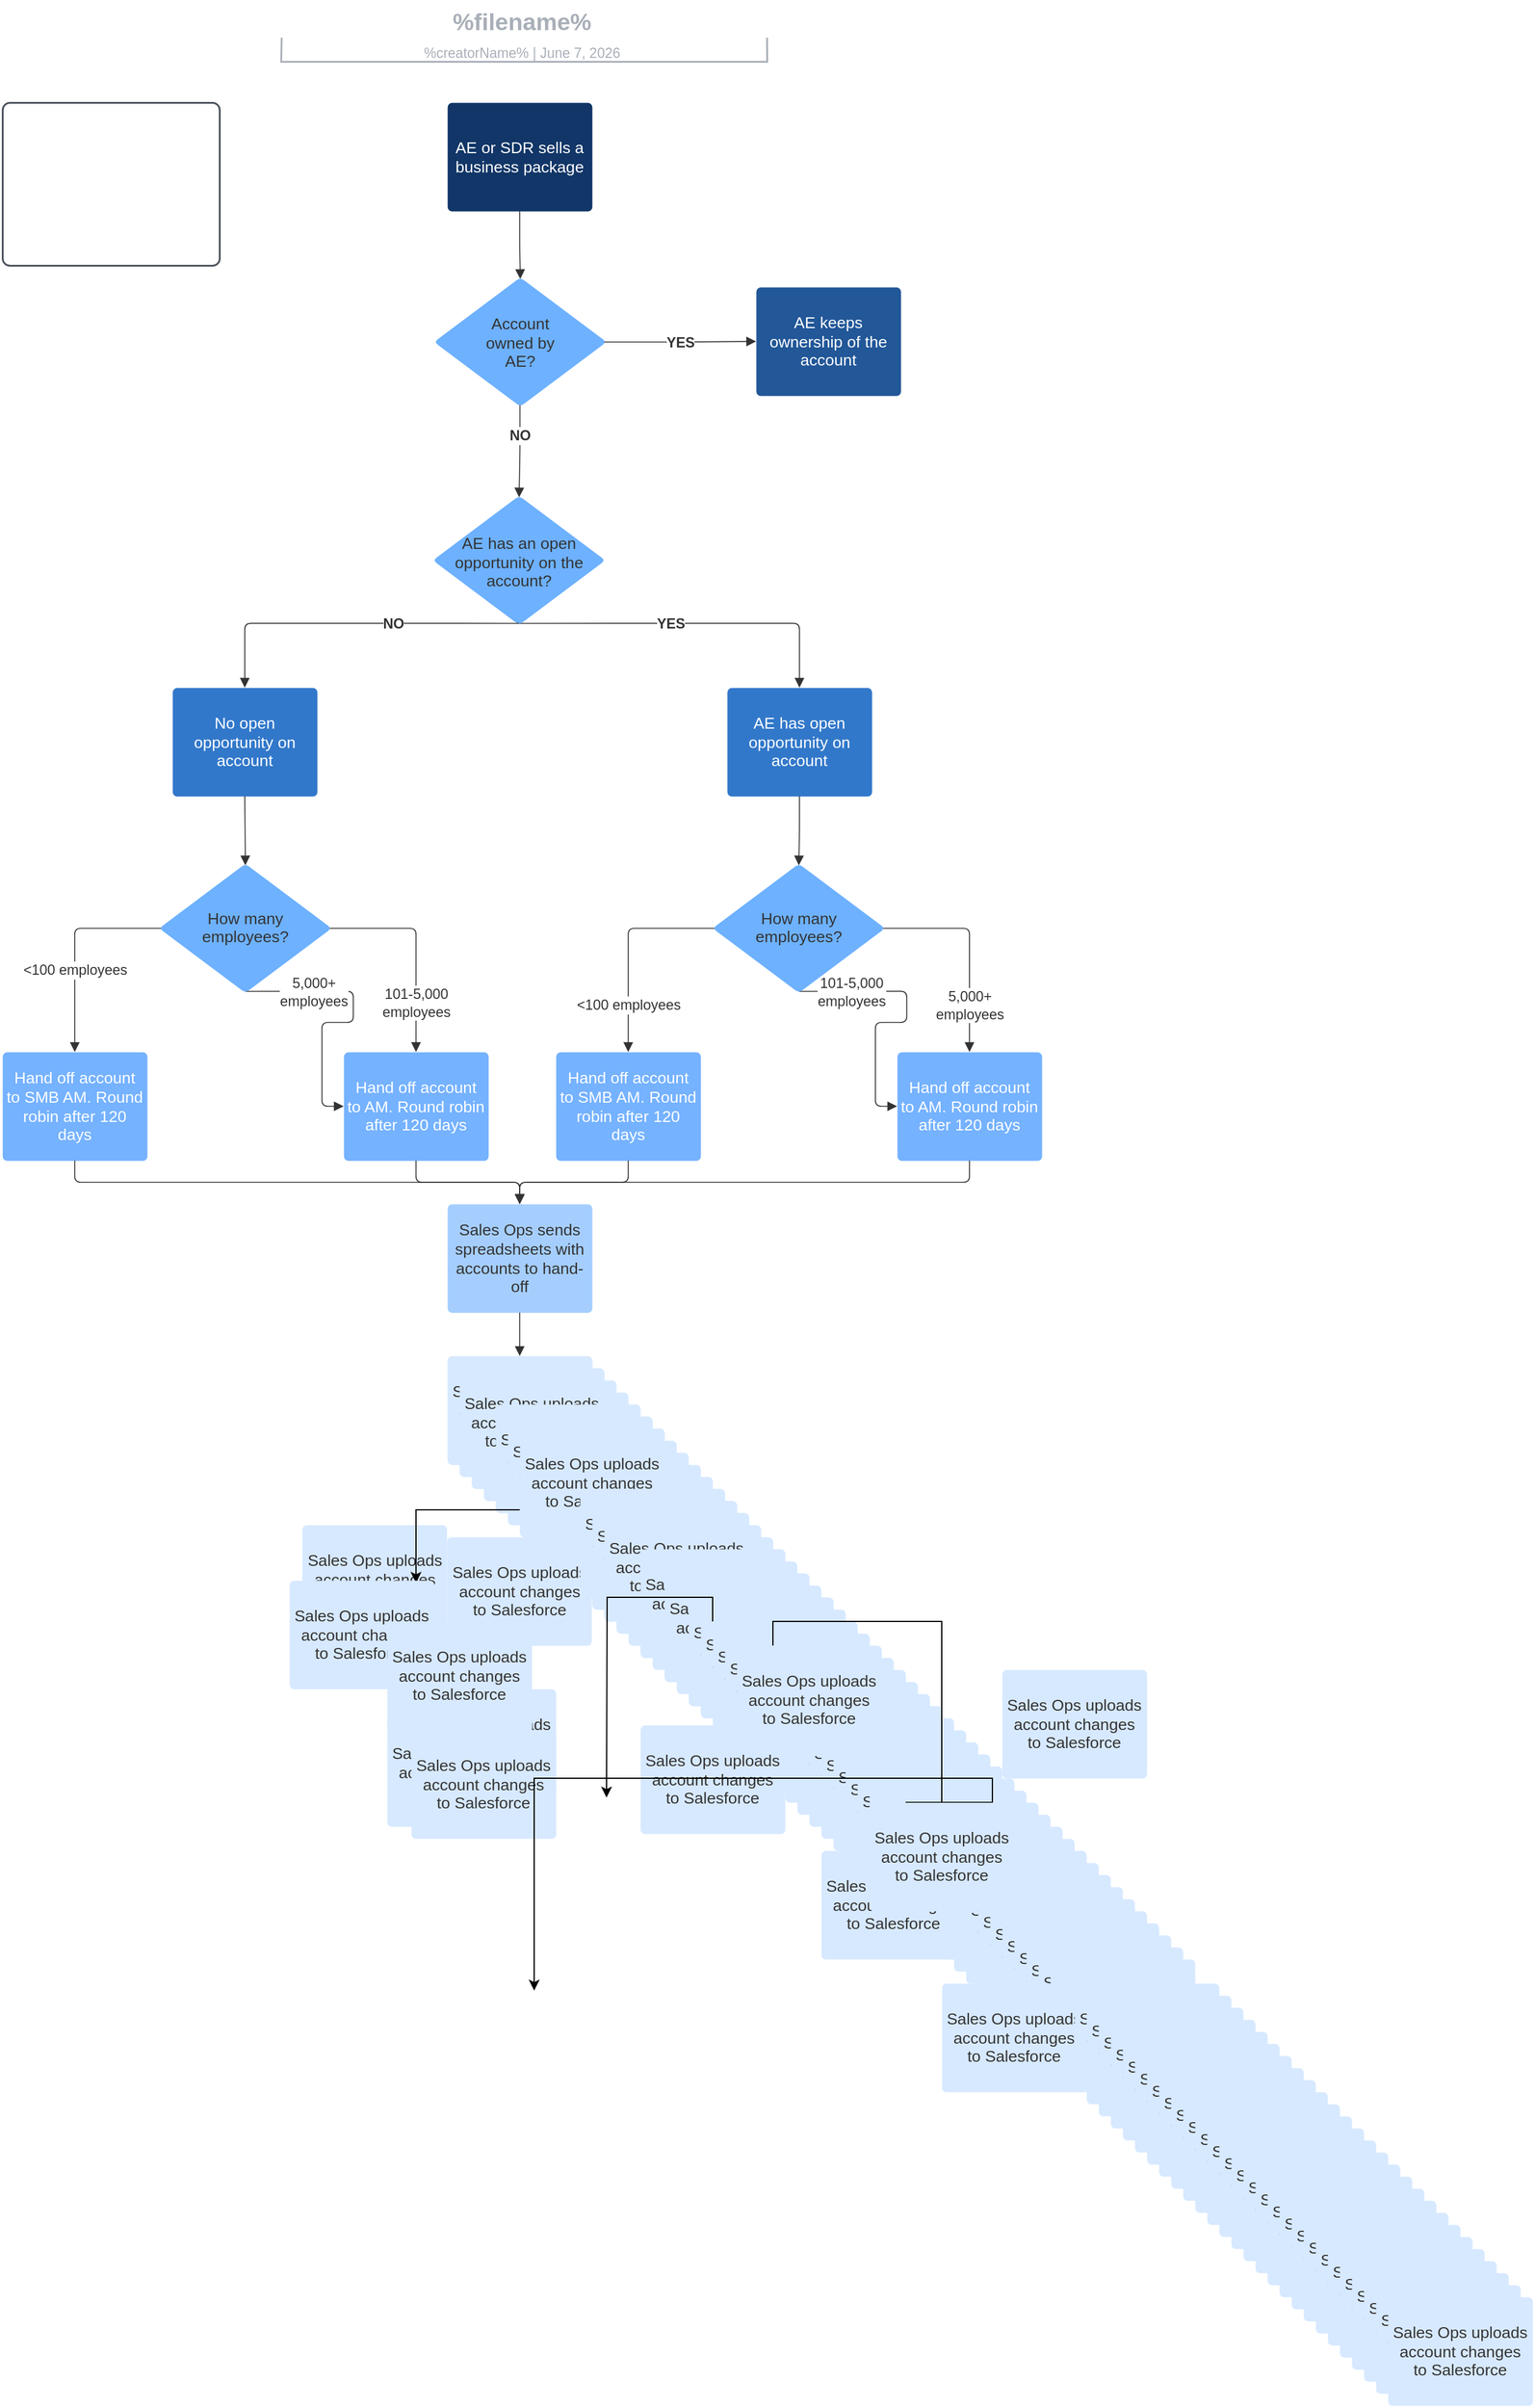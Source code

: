 <mxfile version="21.0.6" type="device"><diagram name="Page-1" id="6g2fDo_h2OPdjzWwFtse"><mxGraphModel dx="1581" dy="804" grid="1" gridSize="10" guides="1" tooltips="1" connect="1" arrows="1" fold="1" page="1" pageScale="1" pageWidth="850" pageHeight="1100" math="0" shadow="0"><root><mxCell id="0"/><mxCell id="1" parent="0"/><mxCell id="9ctkANKVZjzWjEUknlf8-1" value="" style="group;dropTarget=0;pointerEvents=0;" vertex="1" parent="1"><mxGeometry x="190" y="51" width="640" height="45" as="geometry"/></mxCell><UserObject label="%filename%" placeholders="1" id="9ctkANKVZjzWjEUknlf8-2"><mxCell style="points=[[0.188,0.967,0],[0.817,0.967,0]];html=1;overflow=block;blockSpacing=1;whiteSpace=wrap;fontSize=19.7;fontColor=#a9afb8;fontStyle=1;align=center;spacingLeft=7;spacingRight=7;spacingTop=2;spacing=3;strokeOpacity=0;fillOpacity=0;rounded=1;absoluteArcSize=1;arcSize=12;fillColor=#ffffff;strokeWidth=1.5;lucidId=2y4y3lb_ITxC;" vertex="1" parent="9ctkANKVZjzWjEUknlf8-1"><mxGeometry width="640" height="31" as="geometry"/></mxCell></UserObject><UserObject label="%creatorName%  |  %date{mmmm d, yyyy}%" placeholders="1" id="9ctkANKVZjzWjEUknlf8-3"><mxCell style="html=1;overflow=block;blockSpacing=1;whiteSpace=wrap;fontSize=11.5;fontColor=#a9afb8;align=center;spacingLeft=7;spacingRight=7;spacingTop=2;spacing=3;strokeOpacity=0;fillOpacity=0;rounded=1;absoluteArcSize=1;arcSize=12;fillColor=#ffffff;strokeWidth=1.5;lucidId=2y4ynnS~Pd~O;" vertex="1" parent="9ctkANKVZjzWjEUknlf8-1"><mxGeometry y="31" width="640" height="14" as="geometry"/></mxCell></UserObject><mxCell id="9ctkANKVZjzWjEUknlf8-4" value="" style="html=1;jettySize=18;whiteSpace=wrap;fontSize=13;fontFamily=Helvetica;strokeColor=#a9afb8;strokeOpacity=100;strokeWidth=1.5;rounded=0;startArrow=none;endArrow=none;exitX=0.188;exitY=0.967;exitPerimeter=0;entryX=0.817;entryY=0.967;entryPerimeter=0;lucidId=2y4y5~VHVCuL;" edge="1" parent="9ctkANKVZjzWjEUknlf8-1" source="9ctkANKVZjzWjEUknlf8-2" target="9ctkANKVZjzWjEUknlf8-2"><mxGeometry width="100" height="100" relative="1" as="geometry"><Array as="points"><mxPoint x="120" y="50" generated="1"/><mxPoint x="523" y="50" generated="1"/></Array></mxGeometry></mxCell><mxCell id="9ctkANKVZjzWjEUknlf8-5" value="AE or SDR sells a business package" style="html=1;overflow=block;blockSpacing=1;whiteSpace=wrap;fontSize=13.3;fontFamily=Helvetica;fontColor=#ffffff;spacing=3.8;strokeOpacity=0;fillOpacity=100;rounded=1;absoluteArcSize=1;arcSize=7.5;fillColor=#113667;strokeWidth=1.5;lucidId=PxKqGN3p02y2;" vertex="1" parent="1"><mxGeometry x="448" y="135" width="120" height="90" as="geometry"/></mxCell><mxCell id="9ctkANKVZjzWjEUknlf8-6" value="" style="html=1;jettySize=18;whiteSpace=wrap;fontSize=13;fontFamily=Helvetica;strokeColor=#333333;strokeOpacity=100;strokeWidth=0.8;rounded=1;arcSize=10;edgeStyle=orthogonalEdgeStyle;startArrow=none;endArrow=block;endFill=1;exitX=0.5;exitY=1;exitPerimeter=0;entryX=0.5;entryY=0.012;entryPerimeter=0;lucidId=PxKqkjNPUMNQ;" edge="1" parent="1" source="9ctkANKVZjzWjEUknlf8-5" target="9ctkANKVZjzWjEUknlf8-7"><mxGeometry width="100" height="100" relative="1" as="geometry"><Array as="points"/></mxGeometry></mxCell><mxCell id="9ctkANKVZjzWjEUknlf8-7" value="Account &#10;owned by &#10;AE?" style="html=1;overflow=block;blockSpacing=1;whiteSpace=wrap;rhombus;fontSize=13.3;fontFamily=Helvetica;fontColor=#333333;spacing=3.3;strokeOpacity=0;fillOpacity=100;rounded=1;absoluteArcSize=1;arcSize=7.5;fillColor=#6db1ff;strokeWidth=3;lucidId=PxKqVIywVBIF;" vertex="1" parent="1"><mxGeometry x="437" y="280" width="143" height="107" as="geometry"/></mxCell><mxCell id="9ctkANKVZjzWjEUknlf8-8" value="AE keeps ownership of the account" style="html=1;overflow=block;blockSpacing=1;whiteSpace=wrap;fontSize=13.3;fontFamily=Helvetica;fontColor=#ffffff;spacing=3.8;strokeOpacity=0;fillOpacity=100;rounded=1;absoluteArcSize=1;arcSize=7.5;fillColor=#225798;strokeWidth=1.5;lucidId=PxKqhbKAgisL;" vertex="1" parent="1"><mxGeometry x="704" y="288" width="120" height="90" as="geometry"/></mxCell><mxCell id="9ctkANKVZjzWjEUknlf8-9" value="" style="html=1;jettySize=18;whiteSpace=wrap;fontSize=11.7;fontFamily=Helvetica;fontColor=#333333;fontStyle=1;strokeColor=#333333;strokeOpacity=100;strokeWidth=0.8;rounded=1;arcSize=10;edgeStyle=orthogonalEdgeStyle;startArrow=none;endArrow=block;endFill=1;exitX=0.987;exitY=0.5;exitPerimeter=0;entryX=0;entryY=0.5;entryPerimeter=0;lucidId=PxKqVk7DVce1;" edge="1" parent="1" source="9ctkANKVZjzWjEUknlf8-7" target="9ctkANKVZjzWjEUknlf8-8"><mxGeometry width="100" height="100" relative="1" as="geometry"><Array as="points"/></mxGeometry></mxCell><mxCell id="9ctkANKVZjzWjEUknlf8-10" value="YES" style="text;html=1;resizable=0;labelBackgroundColor=default;align=center;verticalAlign=middle;fontStyle=1;fontColor=#333333;fontSize=11.7;" vertex="1" parent="9ctkANKVZjzWjEUknlf8-9"><mxGeometry relative="1" as="geometry"/></mxCell><mxCell id="9ctkANKVZjzWjEUknlf8-11" value="" style="html=1;jettySize=18;whiteSpace=wrap;fontSize=13;fontFamily=Helvetica;strokeColor=#333333;strokeOpacity=100;strokeWidth=0.8;rounded=1;arcSize=10;edgeStyle=orthogonalEdgeStyle;startArrow=none;endArrow=block;endFill=1;exitX=0.5;exitY=0.988;exitPerimeter=0;entryX=0.5;entryY=0;entryPerimeter=0;lucidId=PxKqrPzjWdWu;" edge="1" parent="1" source="9ctkANKVZjzWjEUknlf8-40" target="9ctkANKVZjzWjEUknlf8-13"><mxGeometry width="100" height="100" relative="1" as="geometry"><Array as="points"/></mxGeometry></mxCell><mxCell id="9ctkANKVZjzWjEUknlf8-12" value="YES" style="text;html=1;resizable=0;labelBackgroundColor=default;align=center;verticalAlign=middle;fontStyle=1;fontColor=#333333;fontSize=11.7;" vertex="1" parent="9ctkANKVZjzWjEUknlf8-11"><mxGeometry x="-0.123" relative="1" as="geometry"/></mxCell><mxCell id="9ctkANKVZjzWjEUknlf8-13" value="AE has open opportunity on account" style="html=1;overflow=block;blockSpacing=1;whiteSpace=wrap;fontSize=13.3;fontFamily=Helvetica;fontColor=#ffffff;spacing=3.8;strokeOpacity=0;fillOpacity=100;rounded=1;absoluteArcSize=1;arcSize=7.5;fillColor=#3278ca;strokeWidth=1.5;lucidId=PxKq1rBn.NHg;" vertex="1" parent="1"><mxGeometry x="680" y="620" width="120" height="90" as="geometry"/></mxCell><mxCell id="9ctkANKVZjzWjEUknlf8-14" value="" style="html=1;jettySize=18;whiteSpace=wrap;fontSize=13;fontFamily=Helvetica;strokeColor=#333333;strokeOpacity=100;strokeWidth=0.8;rounded=1;arcSize=10;edgeStyle=orthogonalEdgeStyle;startArrow=none;endArrow=block;endFill=1;exitX=0.498;exitY=0.988;exitPerimeter=0;entryX=0.5;entryY=0.012;entryPerimeter=0;lucidId=PxKqcE-iXID-;" edge="1" parent="1" source="9ctkANKVZjzWjEUknlf8-7" target="9ctkANKVZjzWjEUknlf8-40"><mxGeometry width="100" height="100" relative="1" as="geometry"><Array as="points"/></mxGeometry></mxCell><mxCell id="9ctkANKVZjzWjEUknlf8-15" value="NO" style="text;html=1;resizable=0;labelBackgroundColor=default;align=center;verticalAlign=middle;fontStyle=1;fontColor=#333333;fontSize=11.7;" vertex="1" parent="9ctkANKVZjzWjEUknlf8-14"><mxGeometry x="-0.335" relative="1" as="geometry"/></mxCell><mxCell id="9ctkANKVZjzWjEUknlf8-16" value="No open opportunity on account" style="html=1;overflow=block;blockSpacing=1;whiteSpace=wrap;fontSize=13.3;fontFamily=Helvetica;fontColor=#ffffff;spacing=3.8;strokeOpacity=0;fillOpacity=100;rounded=1;absoluteArcSize=1;arcSize=7.5;fillColor=#3278ca;strokeWidth=2.3;lucidId=PxKqhSESo~oD;" vertex="1" parent="1"><mxGeometry x="220" y="620" width="120" height="90" as="geometry"/></mxCell><mxCell id="9ctkANKVZjzWjEUknlf8-17" value="" style="html=1;jettySize=18;whiteSpace=wrap;fontSize=13;fontFamily=Helvetica;strokeColor=#333333;strokeOpacity=100;strokeWidth=0.8;rounded=1;arcSize=10;edgeStyle=orthogonalEdgeStyle;startArrow=none;endArrow=block;endFill=1;exitX=0.013;exitY=0.5;exitPerimeter=0;entryX=0.5;entryY=0;entryPerimeter=0;lucidId=PxKqcT5NHSfI;" edge="1" parent="1" source="9ctkANKVZjzWjEUknlf8-42" target="9ctkANKVZjzWjEUknlf8-19"><mxGeometry width="100" height="100" relative="1" as="geometry"><Array as="points"/></mxGeometry></mxCell><mxCell id="9ctkANKVZjzWjEUknlf8-18" value="&amp;lt;100 employees" style="text;html=1;resizable=0;labelBackgroundColor=default;align=center;verticalAlign=middle;fontColor=#333333;fontSize=11.7;" vertex="1" parent="9ctkANKVZjzWjEUknlf8-17"><mxGeometry x="0.554" relative="1" as="geometry"/></mxCell><mxCell id="9ctkANKVZjzWjEUknlf8-19" value="Hand off account to SMB AM. Round robin after 120 days" style="html=1;overflow=block;blockSpacing=1;whiteSpace=wrap;fontSize=13.3;fontFamily=Helvetica;fontColor=#ffffff;align=center;spacing=3.8;strokeOpacity=0;fillOpacity=100;rounded=1;absoluteArcSize=1;arcSize=7.5;fillColor=#75b2ff;strokeWidth=2.3;lucidId=PxKqlB7BtVlZ;" vertex="1" parent="1"><mxGeometry x="538" y="922" width="120" height="90" as="geometry"/></mxCell><mxCell id="9ctkANKVZjzWjEUknlf8-20" value="Hand off account to AM. Round robin after 120 days" style="html=1;overflow=block;blockSpacing=1;whiteSpace=wrap;fontSize=13.3;fontFamily=Helvetica;fontColor=#ffffff;align=center;spacing=3.8;strokeOpacity=0;fillOpacity=100;rounded=1;absoluteArcSize=1;arcSize=7.5;fillColor=#75b2ff;strokeWidth=2.3;lucidId=PxKqG2darV0z;" vertex="1" parent="1"><mxGeometry x="821" y="922" width="120" height="90" as="geometry"/></mxCell><mxCell id="9ctkANKVZjzWjEUknlf8-21" value="" style="html=1;jettySize=18;whiteSpace=wrap;fontSize=13;fontFamily=Helvetica;strokeColor=#333333;strokeOpacity=100;strokeWidth=0.8;rounded=1;arcSize=10;edgeStyle=orthogonalEdgeStyle;startArrow=none;endArrow=block;endFill=1;exitX=0.5;exitY=0.988;exitPerimeter=0;entryX=0;entryY=0.5;entryPerimeter=0;lucidId=PxKqoDVewyZF;" edge="1" parent="1" source="9ctkANKVZjzWjEUknlf8-42" target="9ctkANKVZjzWjEUknlf8-20"><mxGeometry width="100" height="100" relative="1" as="geometry"><Array as="points"/></mxGeometry></mxCell><mxCell id="9ctkANKVZjzWjEUknlf8-22" value="101-5,000&#10;employees" style="text;html=1;resizable=0;labelBackgroundColor=default;align=center;verticalAlign=middle;fontColor=#333333;fontSize=11.7;" vertex="1" parent="9ctkANKVZjzWjEUknlf8-21"><mxGeometry x="-0.622" relative="1" as="geometry"/></mxCell><mxCell id="9ctkANKVZjzWjEUknlf8-23" value="" style="html=1;jettySize=18;whiteSpace=wrap;fontSize=13;fontFamily=Helvetica;strokeColor=#333333;strokeOpacity=100;strokeWidth=0.8;rounded=1;arcSize=10;edgeStyle=orthogonalEdgeStyle;startArrow=none;endArrow=block;endFill=1;exitX=0.987;exitY=0.5;exitPerimeter=0;entryX=0.5;entryY=0;entryPerimeter=0;lucidId=PxKqCBJHkD7d;" edge="1" parent="1" source="9ctkANKVZjzWjEUknlf8-42" target="9ctkANKVZjzWjEUknlf8-20"><mxGeometry width="100" height="100" relative="1" as="geometry"><Array as="points"/></mxGeometry></mxCell><mxCell id="9ctkANKVZjzWjEUknlf8-24" value="5,000+&#10;employees" style="text;html=1;resizable=0;labelBackgroundColor=default;align=center;verticalAlign=middle;fontColor=#333333;fontSize=11.7;" vertex="1" parent="9ctkANKVZjzWjEUknlf8-23"><mxGeometry x="0.553" relative="1" as="geometry"/></mxCell><mxCell id="9ctkANKVZjzWjEUknlf8-25" value="Hand off account to SMB AM. Round robin after 120 days" style="html=1;overflow=block;blockSpacing=1;whiteSpace=wrap;fontSize=13.3;fontFamily=Helvetica;fontColor=#ffffff;spacing=3.8;strokeOpacity=0;fillOpacity=100;rounded=1;absoluteArcSize=1;arcSize=7.5;fillColor=#75b2ff;strokeWidth=2.3;lucidId=PxKq~uz6s4Ro;" vertex="1" parent="1"><mxGeometry x="79" y="922" width="120" height="90" as="geometry"/></mxCell><mxCell id="9ctkANKVZjzWjEUknlf8-26" value="Hand off account to AM. Round robin after 120 days" style="html=1;overflow=block;blockSpacing=1;whiteSpace=wrap;fontSize=13.3;fontFamily=Helvetica;fontColor=#ffffff;spacing=3.8;strokeOpacity=0;fillOpacity=100;rounded=1;absoluteArcSize=1;arcSize=7.5;fillColor=#75b2ff;strokeWidth=2.3;lucidId=PxKqPFVKCFkj;" vertex="1" parent="1"><mxGeometry x="362" y="922" width="120" height="90" as="geometry"/></mxCell><mxCell id="9ctkANKVZjzWjEUknlf8-27" value="" style="html=1;jettySize=18;whiteSpace=wrap;fontSize=13;fontFamily=Helvetica;strokeColor=#333333;strokeOpacity=100;strokeWidth=0.8;rounded=1;arcSize=10;edgeStyle=orthogonalEdgeStyle;startArrow=none;endArrow=block;endFill=1;exitX=0.013;exitY=0.5;exitPerimeter=0;entryX=0.5;entryY=0;entryPerimeter=0;lucidId=PxKqowg71O1G;" edge="1" parent="1" source="9ctkANKVZjzWjEUknlf8-41" target="9ctkANKVZjzWjEUknlf8-25"><mxGeometry width="100" height="100" relative="1" as="geometry"><Array as="points"/></mxGeometry></mxCell><mxCell id="9ctkANKVZjzWjEUknlf8-28" value="&amp;lt;100 employees" style="text;html=1;resizable=0;labelBackgroundColor=default;align=center;verticalAlign=middle;fontColor=#333333;fontSize=11.7;" vertex="1" parent="9ctkANKVZjzWjEUknlf8-27"><mxGeometry x="0.218" relative="1" as="geometry"/></mxCell><mxCell id="9ctkANKVZjzWjEUknlf8-29" value="" style="html=1;jettySize=18;whiteSpace=wrap;fontSize=13;fontFamily=Helvetica;strokeColor=#333333;strokeOpacity=100;strokeWidth=0.8;rounded=1;arcSize=10;edgeStyle=orthogonalEdgeStyle;startArrow=none;endArrow=block;endFill=1;exitX=0.987;exitY=0.5;exitPerimeter=0;entryX=0.5;entryY=0;entryPerimeter=0;lucidId=PxKqBQCqT7Bx;" edge="1" parent="1" source="9ctkANKVZjzWjEUknlf8-41" target="9ctkANKVZjzWjEUknlf8-26"><mxGeometry width="100" height="100" relative="1" as="geometry"><Array as="points"/></mxGeometry></mxCell><mxCell id="9ctkANKVZjzWjEUknlf8-30" value="101-5,000 &#10;employees" style="text;html=1;resizable=0;labelBackgroundColor=default;align=center;verticalAlign=middle;fontColor=#333333;fontSize=11.7;" vertex="1" parent="9ctkANKVZjzWjEUknlf8-29"><mxGeometry x="0.525" relative="1" as="geometry"/></mxCell><mxCell id="9ctkANKVZjzWjEUknlf8-31" value="" style="html=1;jettySize=18;whiteSpace=wrap;fontSize=13;fontFamily=Helvetica;strokeColor=#333333;strokeOpacity=100;strokeWidth=0.8;rounded=1;arcSize=10;edgeStyle=orthogonalEdgeStyle;startArrow=none;endArrow=block;endFill=1;exitX=0.5;exitY=0.988;exitPerimeter=0;entryX=0;entryY=0.5;entryPerimeter=0;lucidId=PxKqq_AGmoP~;" edge="1" parent="1" source="9ctkANKVZjzWjEUknlf8-41" target="9ctkANKVZjzWjEUknlf8-26"><mxGeometry width="100" height="100" relative="1" as="geometry"><Array as="points"/></mxGeometry></mxCell><mxCell id="9ctkANKVZjzWjEUknlf8-32" value="5,000+ &#10;employees" style="text;html=1;resizable=0;labelBackgroundColor=default;align=center;verticalAlign=middle;fontColor=#333333;fontSize=11.7;" vertex="1" parent="9ctkANKVZjzWjEUknlf8-31"><mxGeometry x="-0.512" relative="1" as="geometry"/></mxCell><mxCell id="9ctkANKVZjzWjEUknlf8-33" value="Sales Ops sends spreadsheets with accounts to hand-off" style="html=1;overflow=block;blockSpacing=1;whiteSpace=wrap;fontSize=13.3;fontFamily=Helvetica;fontColor=#333333;spacing=3.8;strokeOpacity=0;fillOpacity=100;rounded=1;absoluteArcSize=1;arcSize=7.5;fillColor=#a5ceff;strokeWidth=1.5;lucidId=PxKqudOrkE1n;" vertex="1" parent="1"><mxGeometry x="448" y="1048" width="120" height="90" as="geometry"/></mxCell><mxCell id="9ctkANKVZjzWjEUknlf8-34" value="Sales Ops uploads account changes to Salesforce" style="html=1;overflow=block;blockSpacing=1;whiteSpace=wrap;fontSize=13.3;fontFamily=Helvetica;fontColor=#333333;spacing=3.8;strokeOpacity=0;fillOpacity=100;rounded=1;absoluteArcSize=1;arcSize=7.5;fillColor=#d7e9ff;strokeWidth=1.5;lucidId=PxKq4etnBtMI;" vertex="1" parent="1"><mxGeometry x="448" y="1174" width="120" height="90" as="geometry"/></mxCell><mxCell id="9ctkANKVZjzWjEUknlf8-35" value="" style="html=1;jettySize=18;whiteSpace=wrap;fontSize=13;fontFamily=Helvetica;strokeColor=#333333;strokeOpacity=100;strokeWidth=0.8;rounded=1;arcSize=10;edgeStyle=orthogonalEdgeStyle;startArrow=none;endArrow=block;endFill=1;exitX=0.5;exitY=1;exitPerimeter=0;entryX=0.5;entryY=0;entryPerimeter=0;lucidId=PxKq_NF6rhxr;" edge="1" parent="1" source="9ctkANKVZjzWjEUknlf8-19" target="9ctkANKVZjzWjEUknlf8-33"><mxGeometry width="100" height="100" relative="1" as="geometry"><Array as="points"/></mxGeometry></mxCell><mxCell id="9ctkANKVZjzWjEUknlf8-36" value="" style="html=1;jettySize=18;whiteSpace=wrap;fontSize=13;fontFamily=Helvetica;strokeColor=#333333;strokeOpacity=100;strokeWidth=0.8;rounded=1;arcSize=10;edgeStyle=orthogonalEdgeStyle;startArrow=none;endArrow=block;endFill=1;exitX=0.5;exitY=1;exitPerimeter=0;entryX=0.5;entryY=0;entryPerimeter=0;lucidId=PxKqa.jjs~Sy;" edge="1" parent="1" source="9ctkANKVZjzWjEUknlf8-20" target="9ctkANKVZjzWjEUknlf8-33"><mxGeometry width="100" height="100" relative="1" as="geometry"><Array as="points"/></mxGeometry></mxCell><mxCell id="9ctkANKVZjzWjEUknlf8-37" value="" style="html=1;jettySize=18;whiteSpace=wrap;fontSize=13;fontFamily=Helvetica;strokeColor=#333333;strokeOpacity=100;strokeWidth=0.8;rounded=1;arcSize=10;edgeStyle=orthogonalEdgeStyle;startArrow=none;endArrow=block;endFill=1;exitX=0.5;exitY=1;exitPerimeter=0;entryX=0.5;entryY=0;entryPerimeter=0;lucidId=PxKqFyFRIjTN;" edge="1" parent="1" source="9ctkANKVZjzWjEUknlf8-25" target="9ctkANKVZjzWjEUknlf8-33"><mxGeometry width="100" height="100" relative="1" as="geometry"><Array as="points"/></mxGeometry></mxCell><mxCell id="9ctkANKVZjzWjEUknlf8-38" value="" style="html=1;jettySize=18;whiteSpace=wrap;fontSize=13;fontFamily=Helvetica;strokeColor=#333333;strokeOpacity=100;strokeWidth=0.8;rounded=1;arcSize=10;edgeStyle=orthogonalEdgeStyle;startArrow=none;endArrow=block;endFill=1;exitX=0.5;exitY=1;exitPerimeter=0;entryX=0.5;entryY=0;entryPerimeter=0;lucidId=PxKqMOZ~axjG;" edge="1" parent="1" source="9ctkANKVZjzWjEUknlf8-26" target="9ctkANKVZjzWjEUknlf8-33"><mxGeometry width="100" height="100" relative="1" as="geometry"><Array as="points"/></mxGeometry></mxCell><mxCell id="9ctkANKVZjzWjEUknlf8-39" value="" style="html=1;jettySize=18;whiteSpace=wrap;fontSize=13;fontFamily=Helvetica;strokeColor=#333333;strokeOpacity=100;strokeWidth=0.8;rounded=1;arcSize=10;edgeStyle=orthogonalEdgeStyle;startArrow=none;endArrow=block;endFill=1;exitX=0.5;exitY=1;exitPerimeter=0;entryX=0.5;entryY=0;entryPerimeter=0;lucidId=PxKquwCv_qbZ;" edge="1" parent="1" source="9ctkANKVZjzWjEUknlf8-33" target="9ctkANKVZjzWjEUknlf8-34"><mxGeometry width="100" height="100" relative="1" as="geometry"><Array as="points"/></mxGeometry></mxCell><mxCell id="9ctkANKVZjzWjEUknlf8-40" value="AE has an open opportunity on the account?" style="html=1;overflow=block;blockSpacing=1;whiteSpace=wrap;rhombus;fontSize=13.3;fontColor=#333333;align=center;spacingLeft=8.8;spacingRight=8.8;spacingTop=2.5;spacing=3.8;strokeOpacity=0;fillOpacity=100;rounded=1;absoluteArcSize=1;arcSize=7.5;fillColor=#6db1ff;strokeWidth=3;lucidId=PxKqj4fkHjEz;" vertex="1" parent="1"><mxGeometry x="436" y="461" width="143" height="107" as="geometry"/></mxCell><mxCell id="9ctkANKVZjzWjEUknlf8-41" value="&lt;div style=&quot;display: flex; justify-content: center; text-align: center; align-items: baseline; font-size: 0; line-height: 1.25;margin-top: -2px;&quot;&gt;&lt;span&gt;&lt;span style=&quot;font-size:13.3px;color:#333333;&quot;&gt;How many &#10;&lt;/span&gt;&lt;/span&gt;&lt;/div&gt;&lt;div style=&quot;display: flex; justify-content: center; text-align: center; align-items: baseline; font-size: 0; line-height: 1.25;margin-top: -2px;&quot;&gt;&lt;span&gt;&lt;span style=&quot;font-size:13.3px;color:#333333;&quot;&gt;employees?&lt;/span&gt;&lt;/span&gt;&lt;/div&gt;" style="html=1;overflow=block;blockSpacing=1;whiteSpace=wrap;rhombus;fontSize=13;spacing=3.3;strokeOpacity=0;fillOpacity=100;rounded=1;absoluteArcSize=1;arcSize=7.5;fillColor=#6db1ff;strokeWidth=3;lucidId=PxKql9B~8yu3;" vertex="1" parent="1"><mxGeometry x="209" y="766" width="143" height="107" as="geometry"/></mxCell><mxCell id="9ctkANKVZjzWjEUknlf8-42" value="&lt;div style=&quot;display: flex; justify-content: center; text-align: center; align-items: baseline; font-size: 0; line-height: 1.25;margin-top: -2px;&quot;&gt;&lt;span&gt;&lt;span style=&quot;font-size:13.3px;color:#333333;&quot;&gt;How many &#10;&lt;/span&gt;&lt;/span&gt;&lt;/div&gt;&lt;div style=&quot;display: flex; justify-content: center; text-align: center; align-items: baseline; font-size: 0; line-height: 1.25;margin-top: -2px;&quot;&gt;&lt;span&gt;&lt;span style=&quot;font-size:13.3px;color:#333333;&quot;&gt;employees?&lt;/span&gt;&lt;/span&gt;&lt;/div&gt;" style="html=1;overflow=block;blockSpacing=1;whiteSpace=wrap;rhombus;fontSize=13;spacing=3.3;strokeOpacity=0;fillOpacity=100;rounded=1;absoluteArcSize=1;arcSize=7.5;fillColor=#6db1ff;strokeWidth=3;lucidId=PxKqIJ2Ozy~f;" vertex="1" parent="1"><mxGeometry x="668" y="766" width="143" height="107" as="geometry"/></mxCell><mxCell id="9ctkANKVZjzWjEUknlf8-43" value="" style="html=1;jettySize=18;whiteSpace=wrap;fontSize=13;strokeColor=#333333;strokeOpacity=100;strokeWidth=0.8;rounded=1;arcSize=10;edgeStyle=orthogonalEdgeStyle;startArrow=none;endArrow=block;endFill=1;exitX=0.5;exitY=1;exitPerimeter=0;entryX=0.5;entryY=0.012;entryPerimeter=0;lucidId=PxKq50Go.5bx;" edge="1" parent="1" source="9ctkANKVZjzWjEUknlf8-13" target="9ctkANKVZjzWjEUknlf8-42"><mxGeometry width="100" height="100" relative="1" as="geometry"><Array as="points"/></mxGeometry></mxCell><mxCell id="9ctkANKVZjzWjEUknlf8-44" value="" style="html=1;jettySize=18;whiteSpace=wrap;fontSize=11.7;fontColor=#333333;fontStyle=1;strokeColor=#333333;strokeOpacity=100;strokeWidth=0.8;rounded=1;arcSize=10;edgeStyle=orthogonalEdgeStyle;startArrow=none;endArrow=block;endFill=1;exitX=0.5;exitY=0.988;exitPerimeter=0;entryX=0.5;entryY=0;entryPerimeter=0;lucidId=PxKqP4Wqb7Hf;" edge="1" parent="1" source="9ctkANKVZjzWjEUknlf8-40" target="9ctkANKVZjzWjEUknlf8-16"><mxGeometry width="100" height="100" relative="1" as="geometry"><Array as="points"/></mxGeometry></mxCell><mxCell id="9ctkANKVZjzWjEUknlf8-45" value="NO" style="text;html=1;resizable=0;labelBackgroundColor=default;align=center;verticalAlign=middle;fontStyle=1;fontColor=#333333;fontSize=11.7;" vertex="1" parent="9ctkANKVZjzWjEUknlf8-44"><mxGeometry x="-0.252" relative="1" as="geometry"/></mxCell><mxCell id="9ctkANKVZjzWjEUknlf8-46" value="" style="html=1;jettySize=18;whiteSpace=wrap;fontSize=13;strokeColor=#333333;strokeOpacity=100;strokeWidth=0.8;rounded=0;startArrow=none;endArrow=block;endFill=1;exitX=0.5;exitY=1;exitPerimeter=0;entryX=0.5;entryY=0.012;entryPerimeter=0;lucidId=PxKqmw6jZrjK;" edge="1" parent="1" source="9ctkANKVZjzWjEUknlf8-16" target="9ctkANKVZjzWjEUknlf8-41"><mxGeometry width="100" height="100" relative="1" as="geometry"><Array as="points"/></mxGeometry></mxCell><mxCell id="9ctkANKVZjzWjEUknlf8-47" value="" style="html=1;overflow=block;blockSpacing=1;whiteSpace=wrap;fontSize=13;spacing=0;strokeColor=#4c535d;strokeOpacity=100;fillOpacity=100;rounded=1;absoluteArcSize=1;arcSize=12;fillColor=#ffffff;strokeWidth=1.5;lucidId=lbENmfO7jVym;" vertex="1" parent="1"><mxGeometry x="79" y="135" width="180" height="135" as="geometry"/></mxCell><mxCell id="9ctkANKVZjzWjEUknlf8-48" value="Sales Ops uploads account changes to Salesforce" style="html=1;overflow=block;blockSpacing=1;whiteSpace=wrap;fontSize=13.3;fontFamily=Helvetica;fontColor=#333333;spacing=3.8;strokeOpacity=0;fillOpacity=100;rounded=1;absoluteArcSize=1;arcSize=7.5;fillColor=#d7e9ff;strokeWidth=1.5;lucidId=PxKq4etnBtMI;" vertex="1" parent="1"><mxGeometry x="458" y="1184" width="120" height="90" as="geometry"/></mxCell><mxCell id="9ctkANKVZjzWjEUknlf8-49" value="Sales Ops uploads account changes to Salesforce" style="html=1;overflow=block;blockSpacing=1;whiteSpace=wrap;fontSize=13.3;fontFamily=Helvetica;fontColor=#333333;spacing=3.8;strokeOpacity=0;fillOpacity=100;rounded=1;absoluteArcSize=1;arcSize=7.5;fillColor=#d7e9ff;strokeWidth=1.5;lucidId=PxKq4etnBtMI;" vertex="1" parent="1"><mxGeometry x="468" y="1194" width="120" height="90" as="geometry"/></mxCell><mxCell id="9ctkANKVZjzWjEUknlf8-50" value="Sales Ops uploads account changes to Salesforce" style="html=1;overflow=block;blockSpacing=1;whiteSpace=wrap;fontSize=13.3;fontFamily=Helvetica;fontColor=#333333;spacing=3.8;strokeOpacity=0;fillOpacity=100;rounded=1;absoluteArcSize=1;arcSize=7.5;fillColor=#d7e9ff;strokeWidth=1.5;lucidId=PxKq4etnBtMI;" vertex="1" parent="1"><mxGeometry x="478" y="1204" width="120" height="90" as="geometry"/></mxCell><mxCell id="9ctkANKVZjzWjEUknlf8-51" value="Sales Ops uploads account changes to Salesforce" style="html=1;overflow=block;blockSpacing=1;whiteSpace=wrap;fontSize=13.3;fontFamily=Helvetica;fontColor=#333333;spacing=3.8;strokeOpacity=0;fillOpacity=100;rounded=1;absoluteArcSize=1;arcSize=7.5;fillColor=#d7e9ff;strokeWidth=1.5;lucidId=PxKq4etnBtMI;" vertex="1" parent="1"><mxGeometry x="488" y="1214" width="120" height="90" as="geometry"/></mxCell><mxCell id="9ctkANKVZjzWjEUknlf8-52" value="Sales Ops uploads account changes to Salesforce" style="html=1;overflow=block;blockSpacing=1;whiteSpace=wrap;fontSize=13.3;fontFamily=Helvetica;fontColor=#333333;spacing=3.8;strokeOpacity=0;fillOpacity=100;rounded=1;absoluteArcSize=1;arcSize=7.5;fillColor=#d7e9ff;strokeWidth=1.5;lucidId=PxKq4etnBtMI;" vertex="1" parent="1"><mxGeometry x="498" y="1224" width="120" height="90" as="geometry"/></mxCell><mxCell id="9ctkANKVZjzWjEUknlf8-53" value="Sales Ops uploads account changes to Salesforce" style="html=1;overflow=block;blockSpacing=1;whiteSpace=wrap;fontSize=13.3;fontFamily=Helvetica;fontColor=#333333;spacing=3.8;strokeOpacity=0;fillOpacity=100;rounded=1;absoluteArcSize=1;arcSize=7.5;fillColor=#d7e9ff;strokeWidth=1.5;lucidId=PxKq4etnBtMI;" vertex="1" parent="1"><mxGeometry x="508" y="1234" width="120" height="90" as="geometry"/></mxCell><mxCell id="9ctkANKVZjzWjEUknlf8-54" value="Sales Ops uploads account changes to Salesforce" style="html=1;overflow=block;blockSpacing=1;whiteSpace=wrap;fontSize=13.3;fontFamily=Helvetica;fontColor=#333333;spacing=3.8;strokeOpacity=0;fillOpacity=100;rounded=1;absoluteArcSize=1;arcSize=7.5;fillColor=#d7e9ff;strokeWidth=1.5;lucidId=PxKq4etnBtMI;" vertex="1" parent="1"><mxGeometry x="518" y="1244" width="120" height="90" as="geometry"/></mxCell><mxCell id="9ctkANKVZjzWjEUknlf8-55" value="Sales Ops uploads account changes to Salesforce" style="html=1;overflow=block;blockSpacing=1;whiteSpace=wrap;fontSize=13.3;fontFamily=Helvetica;fontColor=#333333;spacing=3.8;strokeOpacity=0;fillOpacity=100;rounded=1;absoluteArcSize=1;arcSize=7.5;fillColor=#d7e9ff;strokeWidth=1.5;lucidId=PxKq4etnBtMI;" vertex="1" parent="1"><mxGeometry x="528" y="1254" width="120" height="90" as="geometry"/></mxCell><mxCell id="9ctkANKVZjzWjEUknlf8-56" value="Sales Ops uploads account changes to Salesforce" style="html=1;overflow=block;blockSpacing=1;whiteSpace=wrap;fontSize=13.3;fontFamily=Helvetica;fontColor=#333333;spacing=3.8;strokeOpacity=0;fillOpacity=100;rounded=1;absoluteArcSize=1;arcSize=7.5;fillColor=#d7e9ff;strokeWidth=1.5;lucidId=PxKq4etnBtMI;" vertex="1" parent="1"><mxGeometry x="538" y="1264" width="120" height="90" as="geometry"/></mxCell><mxCell id="9ctkANKVZjzWjEUknlf8-57" value="Sales Ops uploads account changes to Salesforce" style="html=1;overflow=block;blockSpacing=1;whiteSpace=wrap;fontSize=13.3;fontFamily=Helvetica;fontColor=#333333;spacing=3.8;strokeOpacity=0;fillOpacity=100;rounded=1;absoluteArcSize=1;arcSize=7.5;fillColor=#d7e9ff;strokeWidth=1.5;lucidId=PxKq4etnBtMI;" vertex="1" parent="1"><mxGeometry x="548" y="1274" width="120" height="90" as="geometry"/></mxCell><mxCell id="9ctkANKVZjzWjEUknlf8-58" value="Sales Ops uploads account changes to Salesforce" style="html=1;overflow=block;blockSpacing=1;whiteSpace=wrap;fontSize=13.3;fontFamily=Helvetica;fontColor=#333333;spacing=3.8;strokeOpacity=0;fillOpacity=100;rounded=1;absoluteArcSize=1;arcSize=7.5;fillColor=#d7e9ff;strokeWidth=1.5;lucidId=PxKq4etnBtMI;" vertex="1" parent="1"><mxGeometry x="558" y="1284" width="120" height="90" as="geometry"/></mxCell><mxCell id="9ctkANKVZjzWjEUknlf8-59" value="Sales Ops uploads account changes to Salesforce" style="html=1;overflow=block;blockSpacing=1;whiteSpace=wrap;fontSize=13.3;fontFamily=Helvetica;fontColor=#333333;spacing=3.8;strokeOpacity=0;fillOpacity=100;rounded=1;absoluteArcSize=1;arcSize=7.5;fillColor=#d7e9ff;strokeWidth=1.5;lucidId=PxKq4etnBtMI;" vertex="1" parent="1"><mxGeometry x="568" y="1294" width="120" height="90" as="geometry"/></mxCell><mxCell id="9ctkANKVZjzWjEUknlf8-60" value="Sales Ops uploads account changes to Salesforce" style="html=1;overflow=block;blockSpacing=1;whiteSpace=wrap;fontSize=13.3;fontFamily=Helvetica;fontColor=#333333;spacing=3.8;strokeOpacity=0;fillOpacity=100;rounded=1;absoluteArcSize=1;arcSize=7.5;fillColor=#d7e9ff;strokeWidth=1.5;lucidId=PxKq4etnBtMI;" vertex="1" parent="1"><mxGeometry x="578" y="1304" width="120" height="90" as="geometry"/></mxCell><mxCell id="9ctkANKVZjzWjEUknlf8-61" value="Sales Ops uploads account changes to Salesforce" style="html=1;overflow=block;blockSpacing=1;whiteSpace=wrap;fontSize=13.3;fontFamily=Helvetica;fontColor=#333333;spacing=3.8;strokeOpacity=0;fillOpacity=100;rounded=1;absoluteArcSize=1;arcSize=7.5;fillColor=#d7e9ff;strokeWidth=1.5;lucidId=PxKq4etnBtMI;" vertex="1" parent="1"><mxGeometry x="588" y="1314" width="120" height="90" as="geometry"/></mxCell><mxCell id="9ctkANKVZjzWjEUknlf8-62" value="Sales Ops uploads account changes to Salesforce" style="html=1;overflow=block;blockSpacing=1;whiteSpace=wrap;fontSize=13.3;fontFamily=Helvetica;fontColor=#333333;spacing=3.8;strokeOpacity=0;fillOpacity=100;rounded=1;absoluteArcSize=1;arcSize=7.5;fillColor=#d7e9ff;strokeWidth=1.5;lucidId=PxKq4etnBtMI;" vertex="1" parent="1"><mxGeometry x="598" y="1324" width="120" height="90" as="geometry"/></mxCell><mxCell id="9ctkANKVZjzWjEUknlf8-63" value="Sales Ops uploads account changes to Salesforce" style="html=1;overflow=block;blockSpacing=1;whiteSpace=wrap;fontSize=13.3;fontFamily=Helvetica;fontColor=#333333;spacing=3.8;strokeOpacity=0;fillOpacity=100;rounded=1;absoluteArcSize=1;arcSize=7.5;fillColor=#d7e9ff;strokeWidth=1.5;lucidId=PxKq4etnBtMI;" vertex="1" parent="1"><mxGeometry x="608" y="1334" width="120" height="90" as="geometry"/></mxCell><mxCell id="9ctkANKVZjzWjEUknlf8-64" value="Sales Ops uploads account changes to Salesforce" style="html=1;overflow=block;blockSpacing=1;whiteSpace=wrap;fontSize=13.3;fontFamily=Helvetica;fontColor=#333333;spacing=3.8;strokeOpacity=0;fillOpacity=100;rounded=1;absoluteArcSize=1;arcSize=7.5;fillColor=#d7e9ff;strokeWidth=1.5;lucidId=PxKq4etnBtMI;" vertex="1" parent="1"><mxGeometry x="618" y="1344" width="120" height="90" as="geometry"/></mxCell><mxCell id="9ctkANKVZjzWjEUknlf8-65" value="Sales Ops uploads account changes to Salesforce" style="html=1;overflow=block;blockSpacing=1;whiteSpace=wrap;fontSize=13.3;fontFamily=Helvetica;fontColor=#333333;spacing=3.8;strokeOpacity=0;fillOpacity=100;rounded=1;absoluteArcSize=1;arcSize=7.5;fillColor=#d7e9ff;strokeWidth=1.5;lucidId=PxKq4etnBtMI;" vertex="1" parent="1"><mxGeometry x="628" y="1354" width="120" height="90" as="geometry"/></mxCell><mxCell id="9ctkANKVZjzWjEUknlf8-66" value="Sales Ops uploads account changes to Salesforce" style="html=1;overflow=block;blockSpacing=1;whiteSpace=wrap;fontSize=13.3;fontFamily=Helvetica;fontColor=#333333;spacing=3.8;strokeOpacity=0;fillOpacity=100;rounded=1;absoluteArcSize=1;arcSize=7.5;fillColor=#d7e9ff;strokeWidth=1.5;lucidId=PxKq4etnBtMI;" vertex="1" parent="1"><mxGeometry x="638" y="1364" width="120" height="90" as="geometry"/></mxCell><mxCell id="9ctkANKVZjzWjEUknlf8-67" value="Sales Ops uploads account changes to Salesforce" style="html=1;overflow=block;blockSpacing=1;whiteSpace=wrap;fontSize=13.3;fontFamily=Helvetica;fontColor=#333333;spacing=3.8;strokeOpacity=0;fillOpacity=100;rounded=1;absoluteArcSize=1;arcSize=7.5;fillColor=#d7e9ff;strokeWidth=1.5;lucidId=PxKq4etnBtMI;" vertex="1" parent="1"><mxGeometry x="648" y="1374" width="120" height="90" as="geometry"/></mxCell><mxCell id="9ctkANKVZjzWjEUknlf8-68" value="Sales Ops uploads account changes to Salesforce" style="html=1;overflow=block;blockSpacing=1;whiteSpace=wrap;fontSize=13.3;fontFamily=Helvetica;fontColor=#333333;spacing=3.8;strokeOpacity=0;fillOpacity=100;rounded=1;absoluteArcSize=1;arcSize=7.5;fillColor=#d7e9ff;strokeWidth=1.5;lucidId=PxKq4etnBtMI;" vertex="1" parent="1"><mxGeometry x="658" y="1384" width="120" height="90" as="geometry"/></mxCell><mxCell id="9ctkANKVZjzWjEUknlf8-69" value="Sales Ops uploads account changes to Salesforce" style="html=1;overflow=block;blockSpacing=1;whiteSpace=wrap;fontSize=13.3;fontFamily=Helvetica;fontColor=#333333;spacing=3.8;strokeOpacity=0;fillOpacity=100;rounded=1;absoluteArcSize=1;arcSize=7.5;fillColor=#d7e9ff;strokeWidth=1.5;lucidId=PxKq4etnBtMI;" vertex="1" parent="1"><mxGeometry x="668" y="1394" width="120" height="90" as="geometry"/></mxCell><mxCell id="9ctkANKVZjzWjEUknlf8-70" value="Sales Ops uploads account changes to Salesforce" style="html=1;overflow=block;blockSpacing=1;whiteSpace=wrap;fontSize=13.3;fontFamily=Helvetica;fontColor=#333333;spacing=3.8;strokeOpacity=0;fillOpacity=100;rounded=1;absoluteArcSize=1;arcSize=7.5;fillColor=#d7e9ff;strokeWidth=1.5;lucidId=PxKq4etnBtMI;" vertex="1" parent="1"><mxGeometry x="678" y="1404" width="120" height="90" as="geometry"/></mxCell><mxCell id="9ctkANKVZjzWjEUknlf8-71" value="Sales Ops uploads account changes to Salesforce" style="html=1;overflow=block;blockSpacing=1;whiteSpace=wrap;fontSize=13.3;fontFamily=Helvetica;fontColor=#333333;spacing=3.8;strokeOpacity=0;fillOpacity=100;rounded=1;absoluteArcSize=1;arcSize=7.5;fillColor=#d7e9ff;strokeWidth=1.5;lucidId=PxKq4etnBtMI;" vertex="1" parent="1"><mxGeometry x="688" y="1414" width="120" height="90" as="geometry"/></mxCell><mxCell id="9ctkANKVZjzWjEUknlf8-72" value="Sales Ops uploads account changes to Salesforce" style="html=1;overflow=block;blockSpacing=1;whiteSpace=wrap;fontSize=13.3;fontFamily=Helvetica;fontColor=#333333;spacing=3.8;strokeOpacity=0;fillOpacity=100;rounded=1;absoluteArcSize=1;arcSize=7.5;fillColor=#d7e9ff;strokeWidth=1.5;lucidId=PxKq4etnBtMI;" vertex="1" parent="1"><mxGeometry x="698" y="1424" width="120" height="90" as="geometry"/></mxCell><mxCell id="9ctkANKVZjzWjEUknlf8-73" value="Sales Ops uploads account changes to Salesforce" style="html=1;overflow=block;blockSpacing=1;whiteSpace=wrap;fontSize=13.3;fontFamily=Helvetica;fontColor=#333333;spacing=3.8;strokeOpacity=0;fillOpacity=100;rounded=1;absoluteArcSize=1;arcSize=7.5;fillColor=#d7e9ff;strokeWidth=1.5;lucidId=PxKq4etnBtMI;" vertex="1" parent="1"><mxGeometry x="708" y="1434" width="120" height="90" as="geometry"/></mxCell><mxCell id="9ctkANKVZjzWjEUknlf8-74" value="Sales Ops uploads account changes to Salesforce" style="html=1;overflow=block;blockSpacing=1;whiteSpace=wrap;fontSize=13.3;fontFamily=Helvetica;fontColor=#333333;spacing=3.8;strokeOpacity=0;fillOpacity=100;rounded=1;absoluteArcSize=1;arcSize=7.5;fillColor=#d7e9ff;strokeWidth=1.5;lucidId=PxKq4etnBtMI;" vertex="1" parent="1"><mxGeometry x="718" y="1444" width="120" height="90" as="geometry"/></mxCell><mxCell id="9ctkANKVZjzWjEUknlf8-75" value="Sales Ops uploads account changes to Salesforce" style="html=1;overflow=block;blockSpacing=1;whiteSpace=wrap;fontSize=13.3;fontFamily=Helvetica;fontColor=#333333;spacing=3.8;strokeOpacity=0;fillOpacity=100;rounded=1;absoluteArcSize=1;arcSize=7.5;fillColor=#d7e9ff;strokeWidth=1.5;lucidId=PxKq4etnBtMI;" vertex="1" parent="1"><mxGeometry x="728" y="1454" width="120" height="90" as="geometry"/></mxCell><mxCell id="9ctkANKVZjzWjEUknlf8-76" value="Sales Ops uploads account changes to Salesforce" style="html=1;overflow=block;blockSpacing=1;whiteSpace=wrap;fontSize=13.3;fontFamily=Helvetica;fontColor=#333333;spacing=3.8;strokeOpacity=0;fillOpacity=100;rounded=1;absoluteArcSize=1;arcSize=7.5;fillColor=#d7e9ff;strokeWidth=1.5;lucidId=PxKq4etnBtMI;" vertex="1" parent="1"><mxGeometry x="738" y="1464" width="120" height="90" as="geometry"/></mxCell><mxCell id="9ctkANKVZjzWjEUknlf8-77" value="Sales Ops uploads account changes to Salesforce" style="html=1;overflow=block;blockSpacing=1;whiteSpace=wrap;fontSize=13.3;fontFamily=Helvetica;fontColor=#333333;spacing=3.8;strokeOpacity=0;fillOpacity=100;rounded=1;absoluteArcSize=1;arcSize=7.5;fillColor=#d7e9ff;strokeWidth=1.5;lucidId=PxKq4etnBtMI;" vertex="1" parent="1"><mxGeometry x="748" y="1474" width="120" height="90" as="geometry"/></mxCell><mxCell id="9ctkANKVZjzWjEUknlf8-78" value="Sales Ops uploads account changes to Salesforce" style="html=1;overflow=block;blockSpacing=1;whiteSpace=wrap;fontSize=13.3;fontFamily=Helvetica;fontColor=#333333;spacing=3.8;strokeOpacity=0;fillOpacity=100;rounded=1;absoluteArcSize=1;arcSize=7.5;fillColor=#d7e9ff;strokeWidth=1.5;lucidId=PxKq4etnBtMI;" vertex="1" parent="1"><mxGeometry x="758" y="1484" width="120" height="90" as="geometry"/></mxCell><mxCell id="9ctkANKVZjzWjEUknlf8-79" value="Sales Ops uploads account changes to Salesforce" style="html=1;overflow=block;blockSpacing=1;whiteSpace=wrap;fontSize=13.3;fontFamily=Helvetica;fontColor=#333333;spacing=3.8;strokeOpacity=0;fillOpacity=100;rounded=1;absoluteArcSize=1;arcSize=7.5;fillColor=#d7e9ff;strokeWidth=1.5;lucidId=PxKq4etnBtMI;" vertex="1" parent="1"><mxGeometry x="768" y="1494" width="120" height="90" as="geometry"/></mxCell><mxCell id="9ctkANKVZjzWjEUknlf8-80" value="Sales Ops uploads account changes to Salesforce" style="html=1;overflow=block;blockSpacing=1;whiteSpace=wrap;fontSize=13.3;fontFamily=Helvetica;fontColor=#333333;spacing=3.8;strokeOpacity=0;fillOpacity=100;rounded=1;absoluteArcSize=1;arcSize=7.5;fillColor=#d7e9ff;strokeWidth=1.5;lucidId=PxKq4etnBtMI;" vertex="1" parent="1"><mxGeometry x="778" y="1504" width="120" height="90" as="geometry"/></mxCell><mxCell id="9ctkANKVZjzWjEUknlf8-81" value="Sales Ops uploads account changes to Salesforce" style="html=1;overflow=block;blockSpacing=1;whiteSpace=wrap;fontSize=13.3;fontFamily=Helvetica;fontColor=#333333;spacing=3.8;strokeOpacity=0;fillOpacity=100;rounded=1;absoluteArcSize=1;arcSize=7.5;fillColor=#d7e9ff;strokeWidth=1.5;lucidId=PxKq4etnBtMI;" vertex="1" parent="1"><mxGeometry x="788" y="1514" width="120" height="90" as="geometry"/></mxCell><mxCell id="9ctkANKVZjzWjEUknlf8-82" value="Sales Ops uploads account changes to Salesforce" style="html=1;overflow=block;blockSpacing=1;whiteSpace=wrap;fontSize=13.3;fontFamily=Helvetica;fontColor=#333333;spacing=3.8;strokeOpacity=0;fillOpacity=100;rounded=1;absoluteArcSize=1;arcSize=7.5;fillColor=#d7e9ff;strokeWidth=1.5;lucidId=PxKq4etnBtMI;" vertex="1" parent="1"><mxGeometry x="798" y="1524" width="120" height="90" as="geometry"/></mxCell><mxCell id="9ctkANKVZjzWjEUknlf8-83" value="Sales Ops uploads account changes to Salesforce" style="html=1;overflow=block;blockSpacing=1;whiteSpace=wrap;fontSize=13.3;fontFamily=Helvetica;fontColor=#333333;spacing=3.8;strokeOpacity=0;fillOpacity=100;rounded=1;absoluteArcSize=1;arcSize=7.5;fillColor=#d7e9ff;strokeWidth=1.5;lucidId=PxKq4etnBtMI;" vertex="1" parent="1"><mxGeometry x="808" y="1534" width="120" height="90" as="geometry"/></mxCell><mxCell id="9ctkANKVZjzWjEUknlf8-84" value="Sales Ops uploads account changes to Salesforce" style="html=1;overflow=block;blockSpacing=1;whiteSpace=wrap;fontSize=13.3;fontFamily=Helvetica;fontColor=#333333;spacing=3.8;strokeOpacity=0;fillOpacity=100;rounded=1;absoluteArcSize=1;arcSize=7.5;fillColor=#d7e9ff;strokeWidth=1.5;lucidId=PxKq4etnBtMI;" vertex="1" parent="1"><mxGeometry x="818" y="1544" width="120" height="90" as="geometry"/></mxCell><mxCell id="9ctkANKVZjzWjEUknlf8-85" value="Sales Ops uploads account changes to Salesforce" style="html=1;overflow=block;blockSpacing=1;whiteSpace=wrap;fontSize=13.3;fontFamily=Helvetica;fontColor=#333333;spacing=3.8;strokeOpacity=0;fillOpacity=100;rounded=1;absoluteArcSize=1;arcSize=7.5;fillColor=#d7e9ff;strokeWidth=1.5;lucidId=PxKq4etnBtMI;" vertex="1" parent="1"><mxGeometry x="828" y="1554" width="120" height="90" as="geometry"/></mxCell><mxCell id="9ctkANKVZjzWjEUknlf8-86" value="Sales Ops uploads account changes to Salesforce" style="html=1;overflow=block;blockSpacing=1;whiteSpace=wrap;fontSize=13.3;fontFamily=Helvetica;fontColor=#333333;spacing=3.8;strokeOpacity=0;fillOpacity=100;rounded=1;absoluteArcSize=1;arcSize=7.5;fillColor=#d7e9ff;strokeWidth=1.5;lucidId=PxKq4etnBtMI;" vertex="1" parent="1"><mxGeometry x="838" y="1564" width="120" height="90" as="geometry"/></mxCell><mxCell id="9ctkANKVZjzWjEUknlf8-87" value="Sales Ops uploads account changes to Salesforce" style="html=1;overflow=block;blockSpacing=1;whiteSpace=wrap;fontSize=13.3;fontFamily=Helvetica;fontColor=#333333;spacing=3.8;strokeOpacity=0;fillOpacity=100;rounded=1;absoluteArcSize=1;arcSize=7.5;fillColor=#d7e9ff;strokeWidth=1.5;lucidId=PxKq4etnBtMI;" vertex="1" parent="1"><mxGeometry x="848" y="1574" width="120" height="90" as="geometry"/></mxCell><mxCell id="9ctkANKVZjzWjEUknlf8-88" value="Sales Ops uploads account changes to Salesforce" style="html=1;overflow=block;blockSpacing=1;whiteSpace=wrap;fontSize=13.3;fontFamily=Helvetica;fontColor=#333333;spacing=3.8;strokeOpacity=0;fillOpacity=100;rounded=1;absoluteArcSize=1;arcSize=7.5;fillColor=#d7e9ff;strokeWidth=1.5;lucidId=PxKq4etnBtMI;" vertex="1" parent="1"><mxGeometry x="858" y="1584" width="120" height="90" as="geometry"/></mxCell><mxCell id="9ctkANKVZjzWjEUknlf8-89" value="Sales Ops uploads account changes to Salesforce" style="html=1;overflow=block;blockSpacing=1;whiteSpace=wrap;fontSize=13.3;fontFamily=Helvetica;fontColor=#333333;spacing=3.8;strokeOpacity=0;fillOpacity=100;rounded=1;absoluteArcSize=1;arcSize=7.5;fillColor=#d7e9ff;strokeWidth=1.5;lucidId=PxKq4etnBtMI;" vertex="1" parent="1"><mxGeometry x="868" y="1594" width="120" height="90" as="geometry"/></mxCell><mxCell id="9ctkANKVZjzWjEUknlf8-90" value="Sales Ops uploads account changes to Salesforce" style="html=1;overflow=block;blockSpacing=1;whiteSpace=wrap;fontSize=13.3;fontFamily=Helvetica;fontColor=#333333;spacing=3.8;strokeOpacity=0;fillOpacity=100;rounded=1;absoluteArcSize=1;arcSize=7.5;fillColor=#d7e9ff;strokeWidth=1.5;lucidId=PxKq4etnBtMI;" vertex="1" parent="1"><mxGeometry x="878" y="1604" width="120" height="90" as="geometry"/></mxCell><mxCell id="9ctkANKVZjzWjEUknlf8-91" value="Sales Ops uploads account changes to Salesforce" style="html=1;overflow=block;blockSpacing=1;whiteSpace=wrap;fontSize=13.3;fontFamily=Helvetica;fontColor=#333333;spacing=3.8;strokeOpacity=0;fillOpacity=100;rounded=1;absoluteArcSize=1;arcSize=7.5;fillColor=#d7e9ff;strokeWidth=1.5;lucidId=PxKq4etnBtMI;" vertex="1" parent="1"><mxGeometry x="888" y="1614" width="120" height="90" as="geometry"/></mxCell><mxCell id="9ctkANKVZjzWjEUknlf8-92" value="Sales Ops uploads account changes to Salesforce" style="html=1;overflow=block;blockSpacing=1;whiteSpace=wrap;fontSize=13.3;fontFamily=Helvetica;fontColor=#333333;spacing=3.8;strokeOpacity=0;fillOpacity=100;rounded=1;absoluteArcSize=1;arcSize=7.5;fillColor=#d7e9ff;strokeWidth=1.5;lucidId=PxKq4etnBtMI;" vertex="1" parent="1"><mxGeometry x="898" y="1624" width="120" height="90" as="geometry"/></mxCell><mxCell id="9ctkANKVZjzWjEUknlf8-93" value="Sales Ops uploads account changes to Salesforce" style="html=1;overflow=block;blockSpacing=1;whiteSpace=wrap;fontSize=13.3;fontFamily=Helvetica;fontColor=#333333;spacing=3.8;strokeOpacity=0;fillOpacity=100;rounded=1;absoluteArcSize=1;arcSize=7.5;fillColor=#d7e9ff;strokeWidth=1.5;lucidId=PxKq4etnBtMI;" vertex="1" parent="1"><mxGeometry x="908" y="1634" width="120" height="90" as="geometry"/></mxCell><mxCell id="9ctkANKVZjzWjEUknlf8-94" value="Sales Ops uploads account changes to Salesforce" style="html=1;overflow=block;blockSpacing=1;whiteSpace=wrap;fontSize=13.3;fontFamily=Helvetica;fontColor=#333333;spacing=3.8;strokeOpacity=0;fillOpacity=100;rounded=1;absoluteArcSize=1;arcSize=7.5;fillColor=#d7e9ff;strokeWidth=1.5;lucidId=PxKq4etnBtMI;" vertex="1" parent="1"><mxGeometry x="918" y="1644" width="120" height="90" as="geometry"/></mxCell><mxCell id="9ctkANKVZjzWjEUknlf8-95" value="Sales Ops uploads account changes to Salesforce" style="html=1;overflow=block;blockSpacing=1;whiteSpace=wrap;fontSize=13.3;fontFamily=Helvetica;fontColor=#333333;spacing=3.8;strokeOpacity=0;fillOpacity=100;rounded=1;absoluteArcSize=1;arcSize=7.5;fillColor=#d7e9ff;strokeWidth=1.5;lucidId=PxKq4etnBtMI;" vertex="1" parent="1"><mxGeometry x="928" y="1654" width="120" height="90" as="geometry"/></mxCell><mxCell id="9ctkANKVZjzWjEUknlf8-96" value="Sales Ops uploads account changes to Salesforce" style="html=1;overflow=block;blockSpacing=1;whiteSpace=wrap;fontSize=13.3;fontFamily=Helvetica;fontColor=#333333;spacing=3.8;strokeOpacity=0;fillOpacity=100;rounded=1;absoluteArcSize=1;arcSize=7.5;fillColor=#d7e9ff;strokeWidth=1.5;lucidId=PxKq4etnBtMI;" vertex="1" parent="1"><mxGeometry x="938" y="1664" width="120" height="90" as="geometry"/></mxCell><mxCell id="9ctkANKVZjzWjEUknlf8-97" value="Sales Ops uploads account changes to Salesforce" style="html=1;overflow=block;blockSpacing=1;whiteSpace=wrap;fontSize=13.3;fontFamily=Helvetica;fontColor=#333333;spacing=3.8;strokeOpacity=0;fillOpacity=100;rounded=1;absoluteArcSize=1;arcSize=7.5;fillColor=#d7e9ff;strokeWidth=1.5;lucidId=PxKq4etnBtMI;" vertex="1" parent="1"><mxGeometry x="948" y="1674" width="120" height="90" as="geometry"/></mxCell><mxCell id="9ctkANKVZjzWjEUknlf8-98" value="Sales Ops uploads account changes to Salesforce" style="html=1;overflow=block;blockSpacing=1;whiteSpace=wrap;fontSize=13.3;fontFamily=Helvetica;fontColor=#333333;spacing=3.8;strokeOpacity=0;fillOpacity=100;rounded=1;absoluteArcSize=1;arcSize=7.5;fillColor=#d7e9ff;strokeWidth=1.5;lucidId=PxKq4etnBtMI;" vertex="1" parent="1"><mxGeometry x="858" y="1694" width="120" height="90" as="geometry"/></mxCell><mxCell id="9ctkANKVZjzWjEUknlf8-99" value="Sales Ops uploads account changes to Salesforce" style="html=1;overflow=block;blockSpacing=1;whiteSpace=wrap;fontSize=13.3;fontFamily=Helvetica;fontColor=#333333;spacing=3.8;strokeOpacity=0;fillOpacity=100;rounded=1;absoluteArcSize=1;arcSize=7.5;fillColor=#d7e9ff;strokeWidth=1.5;lucidId=PxKq4etnBtMI;" vertex="1" parent="1"><mxGeometry x="968" y="1694" width="120" height="90" as="geometry"/></mxCell><mxCell id="9ctkANKVZjzWjEUknlf8-100" value="Sales Ops uploads account changes to Salesforce" style="html=1;overflow=block;blockSpacing=1;whiteSpace=wrap;fontSize=13.3;fontFamily=Helvetica;fontColor=#333333;spacing=3.8;strokeOpacity=0;fillOpacity=100;rounded=1;absoluteArcSize=1;arcSize=7.5;fillColor=#d7e9ff;strokeWidth=1.5;lucidId=PxKq4etnBtMI;" vertex="1" parent="1"><mxGeometry x="978" y="1704" width="120" height="90" as="geometry"/></mxCell><mxCell id="9ctkANKVZjzWjEUknlf8-101" value="Sales Ops uploads account changes to Salesforce" style="html=1;overflow=block;blockSpacing=1;whiteSpace=wrap;fontSize=13.3;fontFamily=Helvetica;fontColor=#333333;spacing=3.8;strokeOpacity=0;fillOpacity=100;rounded=1;absoluteArcSize=1;arcSize=7.5;fillColor=#d7e9ff;strokeWidth=1.5;lucidId=PxKq4etnBtMI;" vertex="1" parent="1"><mxGeometry x="988" y="1714" width="120" height="90" as="geometry"/></mxCell><mxCell id="9ctkANKVZjzWjEUknlf8-102" value="Sales Ops uploads account changes to Salesforce" style="html=1;overflow=block;blockSpacing=1;whiteSpace=wrap;fontSize=13.3;fontFamily=Helvetica;fontColor=#333333;spacing=3.8;strokeOpacity=0;fillOpacity=100;rounded=1;absoluteArcSize=1;arcSize=7.5;fillColor=#d7e9ff;strokeWidth=1.5;lucidId=PxKq4etnBtMI;" vertex="1" parent="1"><mxGeometry x="998" y="1724" width="120" height="90" as="geometry"/></mxCell><mxCell id="9ctkANKVZjzWjEUknlf8-103" value="Sales Ops uploads account changes to Salesforce" style="html=1;overflow=block;blockSpacing=1;whiteSpace=wrap;fontSize=13.3;fontFamily=Helvetica;fontColor=#333333;spacing=3.8;strokeOpacity=0;fillOpacity=100;rounded=1;absoluteArcSize=1;arcSize=7.5;fillColor=#d7e9ff;strokeWidth=1.5;lucidId=PxKq4etnBtMI;" vertex="1" parent="1"><mxGeometry x="1008" y="1734" width="120" height="90" as="geometry"/></mxCell><mxCell id="9ctkANKVZjzWjEUknlf8-104" value="Sales Ops uploads account changes to Salesforce" style="html=1;overflow=block;blockSpacing=1;whiteSpace=wrap;fontSize=13.3;fontFamily=Helvetica;fontColor=#333333;spacing=3.8;strokeOpacity=0;fillOpacity=100;rounded=1;absoluteArcSize=1;arcSize=7.5;fillColor=#d7e9ff;strokeWidth=1.5;lucidId=PxKq4etnBtMI;" vertex="1" parent="1"><mxGeometry x="1018" y="1744" width="120" height="90" as="geometry"/></mxCell><mxCell id="9ctkANKVZjzWjEUknlf8-105" value="Sales Ops uploads account changes to Salesforce" style="html=1;overflow=block;blockSpacing=1;whiteSpace=wrap;fontSize=13.3;fontFamily=Helvetica;fontColor=#333333;spacing=3.8;strokeOpacity=0;fillOpacity=100;rounded=1;absoluteArcSize=1;arcSize=7.5;fillColor=#d7e9ff;strokeWidth=1.5;lucidId=PxKq4etnBtMI;" vertex="1" parent="1"><mxGeometry x="1028" y="1754" width="120" height="90" as="geometry"/></mxCell><mxCell id="9ctkANKVZjzWjEUknlf8-106" value="Sales Ops uploads account changes to Salesforce" style="html=1;overflow=block;blockSpacing=1;whiteSpace=wrap;fontSize=13.3;fontFamily=Helvetica;fontColor=#333333;spacing=3.8;strokeOpacity=0;fillOpacity=100;rounded=1;absoluteArcSize=1;arcSize=7.5;fillColor=#d7e9ff;strokeWidth=1.5;lucidId=PxKq4etnBtMI;" vertex="1" parent="1"><mxGeometry x="1038" y="1764" width="120" height="90" as="geometry"/></mxCell><mxCell id="9ctkANKVZjzWjEUknlf8-107" value="Sales Ops uploads account changes to Salesforce" style="html=1;overflow=block;blockSpacing=1;whiteSpace=wrap;fontSize=13.3;fontFamily=Helvetica;fontColor=#333333;spacing=3.8;strokeOpacity=0;fillOpacity=100;rounded=1;absoluteArcSize=1;arcSize=7.5;fillColor=#d7e9ff;strokeWidth=1.5;lucidId=PxKq4etnBtMI;" vertex="1" parent="1"><mxGeometry x="1048" y="1774" width="120" height="90" as="geometry"/></mxCell><mxCell id="9ctkANKVZjzWjEUknlf8-108" value="Sales Ops uploads account changes to Salesforce" style="html=1;overflow=block;blockSpacing=1;whiteSpace=wrap;fontSize=13.3;fontFamily=Helvetica;fontColor=#333333;spacing=3.8;strokeOpacity=0;fillOpacity=100;rounded=1;absoluteArcSize=1;arcSize=7.5;fillColor=#d7e9ff;strokeWidth=1.5;lucidId=PxKq4etnBtMI;" vertex="1" parent="1"><mxGeometry x="1058" y="1784" width="120" height="90" as="geometry"/></mxCell><mxCell id="9ctkANKVZjzWjEUknlf8-109" value="Sales Ops uploads account changes to Salesforce" style="html=1;overflow=block;blockSpacing=1;whiteSpace=wrap;fontSize=13.3;fontFamily=Helvetica;fontColor=#333333;spacing=3.8;strokeOpacity=0;fillOpacity=100;rounded=1;absoluteArcSize=1;arcSize=7.5;fillColor=#d7e9ff;strokeWidth=1.5;lucidId=PxKq4etnBtMI;" vertex="1" parent="1"><mxGeometry x="1068" y="1794" width="120" height="90" as="geometry"/></mxCell><mxCell id="9ctkANKVZjzWjEUknlf8-110" value="Sales Ops uploads account changes to Salesforce" style="html=1;overflow=block;blockSpacing=1;whiteSpace=wrap;fontSize=13.3;fontFamily=Helvetica;fontColor=#333333;spacing=3.8;strokeOpacity=0;fillOpacity=100;rounded=1;absoluteArcSize=1;arcSize=7.5;fillColor=#d7e9ff;strokeWidth=1.5;lucidId=PxKq4etnBtMI;" vertex="1" parent="1"><mxGeometry x="1078" y="1804" width="120" height="90" as="geometry"/></mxCell><mxCell id="9ctkANKVZjzWjEUknlf8-111" value="Sales Ops uploads account changes to Salesforce" style="html=1;overflow=block;blockSpacing=1;whiteSpace=wrap;fontSize=13.3;fontFamily=Helvetica;fontColor=#333333;spacing=3.8;strokeOpacity=0;fillOpacity=100;rounded=1;absoluteArcSize=1;arcSize=7.5;fillColor=#d7e9ff;strokeWidth=1.5;lucidId=PxKq4etnBtMI;" vertex="1" parent="1"><mxGeometry x="1088" y="1814" width="120" height="90" as="geometry"/></mxCell><mxCell id="9ctkANKVZjzWjEUknlf8-112" value="Sales Ops uploads account changes to Salesforce" style="html=1;overflow=block;blockSpacing=1;whiteSpace=wrap;fontSize=13.3;fontFamily=Helvetica;fontColor=#333333;spacing=3.8;strokeOpacity=0;fillOpacity=100;rounded=1;absoluteArcSize=1;arcSize=7.5;fillColor=#d7e9ff;strokeWidth=1.5;lucidId=PxKq4etnBtMI;" vertex="1" parent="1"><mxGeometry x="1098" y="1824" width="120" height="90" as="geometry"/></mxCell><mxCell id="9ctkANKVZjzWjEUknlf8-113" value="Sales Ops uploads account changes to Salesforce" style="html=1;overflow=block;blockSpacing=1;whiteSpace=wrap;fontSize=13.3;fontFamily=Helvetica;fontColor=#333333;spacing=3.8;strokeOpacity=0;fillOpacity=100;rounded=1;absoluteArcSize=1;arcSize=7.5;fillColor=#d7e9ff;strokeWidth=1.5;lucidId=PxKq4etnBtMI;" vertex="1" parent="1"><mxGeometry x="1108" y="1834" width="120" height="90" as="geometry"/></mxCell><mxCell id="9ctkANKVZjzWjEUknlf8-114" value="Sales Ops uploads account changes to Salesforce" style="html=1;overflow=block;blockSpacing=1;whiteSpace=wrap;fontSize=13.3;fontFamily=Helvetica;fontColor=#333333;spacing=3.8;strokeOpacity=0;fillOpacity=100;rounded=1;absoluteArcSize=1;arcSize=7.5;fillColor=#d7e9ff;strokeWidth=1.5;lucidId=PxKq4etnBtMI;" vertex="1" parent="1"><mxGeometry x="1118" y="1844" width="120" height="90" as="geometry"/></mxCell><mxCell id="9ctkANKVZjzWjEUknlf8-115" value="Sales Ops uploads account changes to Salesforce" style="html=1;overflow=block;blockSpacing=1;whiteSpace=wrap;fontSize=13.3;fontFamily=Helvetica;fontColor=#333333;spacing=3.8;strokeOpacity=0;fillOpacity=100;rounded=1;absoluteArcSize=1;arcSize=7.5;fillColor=#d7e9ff;strokeWidth=1.5;lucidId=PxKq4etnBtMI;" vertex="1" parent="1"><mxGeometry x="1128" y="1854" width="120" height="90" as="geometry"/></mxCell><mxCell id="9ctkANKVZjzWjEUknlf8-116" value="Sales Ops uploads account changes to Salesforce" style="html=1;overflow=block;blockSpacing=1;whiteSpace=wrap;fontSize=13.3;fontFamily=Helvetica;fontColor=#333333;spacing=3.8;strokeOpacity=0;fillOpacity=100;rounded=1;absoluteArcSize=1;arcSize=7.5;fillColor=#d7e9ff;strokeWidth=1.5;lucidId=PxKq4etnBtMI;" vertex="1" parent="1"><mxGeometry x="1138" y="1864" width="120" height="90" as="geometry"/></mxCell><mxCell id="9ctkANKVZjzWjEUknlf8-117" value="Sales Ops uploads account changes to Salesforce" style="html=1;overflow=block;blockSpacing=1;whiteSpace=wrap;fontSize=13.3;fontFamily=Helvetica;fontColor=#333333;spacing=3.8;strokeOpacity=0;fillOpacity=100;rounded=1;absoluteArcSize=1;arcSize=7.5;fillColor=#d7e9ff;strokeWidth=1.5;lucidId=PxKq4etnBtMI;" vertex="1" parent="1"><mxGeometry x="1148" y="1874" width="120" height="90" as="geometry"/></mxCell><mxCell id="9ctkANKVZjzWjEUknlf8-118" value="Sales Ops uploads account changes to Salesforce" style="html=1;overflow=block;blockSpacing=1;whiteSpace=wrap;fontSize=13.3;fontFamily=Helvetica;fontColor=#333333;spacing=3.8;strokeOpacity=0;fillOpacity=100;rounded=1;absoluteArcSize=1;arcSize=7.5;fillColor=#d7e9ff;strokeWidth=1.5;lucidId=PxKq4etnBtMI;" vertex="1" parent="1"><mxGeometry x="1158" y="1884" width="120" height="90" as="geometry"/></mxCell><mxCell id="9ctkANKVZjzWjEUknlf8-119" value="Sales Ops uploads account changes to Salesforce" style="html=1;overflow=block;blockSpacing=1;whiteSpace=wrap;fontSize=13.3;fontFamily=Helvetica;fontColor=#333333;spacing=3.8;strokeOpacity=0;fillOpacity=100;rounded=1;absoluteArcSize=1;arcSize=7.5;fillColor=#d7e9ff;strokeWidth=1.5;lucidId=PxKq4etnBtMI;" vertex="1" parent="1"><mxGeometry x="1168" y="1894" width="120" height="90" as="geometry"/></mxCell><mxCell id="9ctkANKVZjzWjEUknlf8-120" value="Sales Ops uploads account changes to Salesforce" style="html=1;overflow=block;blockSpacing=1;whiteSpace=wrap;fontSize=13.3;fontFamily=Helvetica;fontColor=#333333;spacing=3.8;strokeOpacity=0;fillOpacity=100;rounded=1;absoluteArcSize=1;arcSize=7.5;fillColor=#d7e9ff;strokeWidth=1.5;lucidId=PxKq4etnBtMI;" vertex="1" parent="1"><mxGeometry x="1178" y="1904" width="120" height="90" as="geometry"/></mxCell><mxCell id="9ctkANKVZjzWjEUknlf8-121" value="Sales Ops uploads account changes to Salesforce" style="html=1;overflow=block;blockSpacing=1;whiteSpace=wrap;fontSize=13.3;fontFamily=Helvetica;fontColor=#333333;spacing=3.8;strokeOpacity=0;fillOpacity=100;rounded=1;absoluteArcSize=1;arcSize=7.5;fillColor=#d7e9ff;strokeWidth=1.5;lucidId=PxKq4etnBtMI;" vertex="1" parent="1"><mxGeometry x="1188" y="1914" width="120" height="90" as="geometry"/></mxCell><mxCell id="9ctkANKVZjzWjEUknlf8-122" value="Sales Ops uploads account changes to Salesforce" style="html=1;overflow=block;blockSpacing=1;whiteSpace=wrap;fontSize=13.3;fontFamily=Helvetica;fontColor=#333333;spacing=3.8;strokeOpacity=0;fillOpacity=100;rounded=1;absoluteArcSize=1;arcSize=7.5;fillColor=#d7e9ff;strokeWidth=1.5;lucidId=PxKq4etnBtMI;" vertex="1" parent="1"><mxGeometry x="1198" y="1924" width="120" height="90" as="geometry"/></mxCell><mxCell id="9ctkANKVZjzWjEUknlf8-123" value="Sales Ops uploads account changes to Salesforce" style="html=1;overflow=block;blockSpacing=1;whiteSpace=wrap;fontSize=13.3;fontFamily=Helvetica;fontColor=#333333;spacing=3.8;strokeOpacity=0;fillOpacity=100;rounded=1;absoluteArcSize=1;arcSize=7.5;fillColor=#d7e9ff;strokeWidth=1.5;lucidId=PxKq4etnBtMI;" vertex="1" parent="1"><mxGeometry x="1208" y="1934" width="120" height="90" as="geometry"/></mxCell><mxCell id="9ctkANKVZjzWjEUknlf8-124" value="Sales Ops uploads account changes to Salesforce" style="html=1;overflow=block;blockSpacing=1;whiteSpace=wrap;fontSize=13.3;fontFamily=Helvetica;fontColor=#333333;spacing=3.8;strokeOpacity=0;fillOpacity=100;rounded=1;absoluteArcSize=1;arcSize=7.5;fillColor=#d7e9ff;strokeWidth=1.5;lucidId=PxKq4etnBtMI;" vertex="1" parent="1"><mxGeometry x="1218" y="1944" width="120" height="90" as="geometry"/></mxCell><mxCell id="9ctkANKVZjzWjEUknlf8-125" value="Sales Ops uploads account changes to Salesforce" style="html=1;overflow=block;blockSpacing=1;whiteSpace=wrap;fontSize=13.3;fontFamily=Helvetica;fontColor=#333333;spacing=3.8;strokeOpacity=0;fillOpacity=100;rounded=1;absoluteArcSize=1;arcSize=7.5;fillColor=#d7e9ff;strokeWidth=1.5;lucidId=PxKq4etnBtMI;" vertex="1" parent="1"><mxGeometry x="1228" y="1954" width="120" height="90" as="geometry"/></mxCell><mxCell id="9ctkANKVZjzWjEUknlf8-126" value="Sales Ops uploads account changes to Salesforce" style="html=1;overflow=block;blockSpacing=1;whiteSpace=wrap;fontSize=13.3;fontFamily=Helvetica;fontColor=#333333;spacing=3.8;strokeOpacity=0;fillOpacity=100;rounded=1;absoluteArcSize=1;arcSize=7.5;fillColor=#d7e9ff;strokeWidth=1.5;lucidId=PxKq4etnBtMI;" vertex="1" parent="1"><mxGeometry x="448" y="1174" width="120" height="90" as="geometry"/></mxCell><mxCell id="9ctkANKVZjzWjEUknlf8-127" value="Sales Ops uploads account changes to Salesforce" style="html=1;overflow=block;blockSpacing=1;whiteSpace=wrap;fontSize=13.3;fontFamily=Helvetica;fontColor=#333333;spacing=3.8;strokeOpacity=0;fillOpacity=100;rounded=1;absoluteArcSize=1;arcSize=7.5;fillColor=#d7e9ff;strokeWidth=1.5;lucidId=PxKq4etnBtMI;" vertex="1" parent="1"><mxGeometry x="458" y="1184" width="120" height="90" as="geometry"/></mxCell><mxCell id="9ctkANKVZjzWjEUknlf8-128" value="Sales Ops uploads account changes to Salesforce" style="html=1;overflow=block;blockSpacing=1;whiteSpace=wrap;fontSize=13.3;fontFamily=Helvetica;fontColor=#333333;spacing=3.8;strokeOpacity=0;fillOpacity=100;rounded=1;absoluteArcSize=1;arcSize=7.5;fillColor=#d7e9ff;strokeWidth=1.5;lucidId=PxKq4etnBtMI;" vertex="1" parent="1"><mxGeometry x="327.5" y="1314" width="120" height="90" as="geometry"/></mxCell><mxCell id="9ctkANKVZjzWjEUknlf8-129" value="Sales Ops uploads account changes to Salesforce" style="html=1;overflow=block;blockSpacing=1;whiteSpace=wrap;fontSize=13.3;fontFamily=Helvetica;fontColor=#333333;spacing=3.8;strokeOpacity=0;fillOpacity=100;rounded=1;absoluteArcSize=1;arcSize=7.5;fillColor=#d7e9ff;strokeWidth=1.5;lucidId=PxKq4etnBtMI;" vertex="1" parent="1"><mxGeometry x="447.5" y="1324" width="120" height="90" as="geometry"/></mxCell><mxCell id="9ctkANKVZjzWjEUknlf8-130" value="Sales Ops uploads account changes to Salesforce" style="html=1;overflow=block;blockSpacing=1;whiteSpace=wrap;fontSize=13.3;fontFamily=Helvetica;fontColor=#333333;spacing=3.8;strokeOpacity=0;fillOpacity=100;rounded=1;absoluteArcSize=1;arcSize=7.5;fillColor=#d7e9ff;strokeWidth=1.5;lucidId=PxKq4etnBtMI;" vertex="1" parent="1"><mxGeometry x="488" y="1214" width="120" height="90" as="geometry"/></mxCell><mxCell id="9ctkANKVZjzWjEUknlf8-131" value="Sales Ops uploads account changes to Salesforce" style="html=1;overflow=block;blockSpacing=1;whiteSpace=wrap;fontSize=13.3;fontFamily=Helvetica;fontColor=#333333;spacing=3.8;strokeOpacity=0;fillOpacity=100;rounded=1;absoluteArcSize=1;arcSize=7.5;fillColor=#d7e9ff;strokeWidth=1.5;lucidId=PxKq4etnBtMI;" vertex="1" parent="1"><mxGeometry x="498" y="1224" width="120" height="90" as="geometry"/></mxCell><mxCell id="9ctkANKVZjzWjEUknlf8-155" style="edgeStyle=orthogonalEdgeStyle;rounded=0;orthogonalLoop=1;jettySize=auto;html=1;exitX=0;exitY=0.75;exitDx=0;exitDy=0;entryX=0.875;entryY=0.022;entryDx=0;entryDy=0;entryPerimeter=0;" edge="1" parent="1" source="9ctkANKVZjzWjEUknlf8-132" target="9ctkANKVZjzWjEUknlf8-133"><mxGeometry relative="1" as="geometry"/></mxCell><mxCell id="9ctkANKVZjzWjEUknlf8-132" value="Sales Ops uploads account changes to Salesforce" style="html=1;overflow=block;blockSpacing=1;whiteSpace=wrap;fontSize=13.3;fontFamily=Helvetica;fontColor=#333333;spacing=3.8;strokeOpacity=0;fillOpacity=100;rounded=1;absoluteArcSize=1;arcSize=7.5;fillColor=#d7e9ff;strokeWidth=1.5;lucidId=PxKq4etnBtMI;" vertex="1" parent="1"><mxGeometry x="508" y="1234" width="120" height="90" as="geometry"/></mxCell><mxCell id="9ctkANKVZjzWjEUknlf8-133" value="Sales Ops uploads account changes to Salesforce" style="html=1;overflow=block;blockSpacing=1;whiteSpace=wrap;fontSize=13.3;fontFamily=Helvetica;fontColor=#333333;spacing=3.8;strokeOpacity=0;fillOpacity=100;rounded=1;absoluteArcSize=1;arcSize=7.5;fillColor=#d7e9ff;strokeWidth=1.5;lucidId=PxKq4etnBtMI;" vertex="1" parent="1"><mxGeometry x="317" y="1360" width="120" height="90" as="geometry"/></mxCell><mxCell id="9ctkANKVZjzWjEUknlf8-134" value="Sales Ops uploads account changes to Salesforce" style="html=1;overflow=block;blockSpacing=1;whiteSpace=wrap;fontSize=13.3;fontFamily=Helvetica;fontColor=#333333;spacing=3.8;strokeOpacity=0;fillOpacity=100;rounded=1;absoluteArcSize=1;arcSize=7.5;fillColor=#d7e9ff;strokeWidth=1.5;lucidId=PxKq4etnBtMI;" vertex="1" parent="1"><mxGeometry x="908" y="1434" width="120" height="90" as="geometry"/></mxCell><mxCell id="9ctkANKVZjzWjEUknlf8-136" value="Sales Ops uploads account changes to Salesforce" style="html=1;overflow=block;blockSpacing=1;whiteSpace=wrap;fontSize=13.3;fontFamily=Helvetica;fontColor=#333333;spacing=3.8;strokeOpacity=0;fillOpacity=100;rounded=1;absoluteArcSize=1;arcSize=7.5;fillColor=#d7e9ff;strokeWidth=1.5;lucidId=PxKq4etnBtMI;" vertex="1" parent="1"><mxGeometry x="418" y="1450" width="120" height="90" as="geometry"/></mxCell><mxCell id="9ctkANKVZjzWjEUknlf8-137" value="Sales Ops uploads account changes to Salesforce" style="html=1;overflow=block;blockSpacing=1;whiteSpace=wrap;fontSize=13.3;fontFamily=Helvetica;fontColor=#333333;spacing=3.8;strokeOpacity=0;fillOpacity=100;rounded=1;absoluteArcSize=1;arcSize=7.5;fillColor=#d7e9ff;strokeWidth=1.5;lucidId=PxKq4etnBtMI;" vertex="1" parent="1"><mxGeometry x="558" y="1284" width="120" height="90" as="geometry"/></mxCell><mxCell id="9ctkANKVZjzWjEUknlf8-138" value="Sales Ops uploads account changes to Salesforce" style="html=1;overflow=block;blockSpacing=1;whiteSpace=wrap;fontSize=13.3;fontFamily=Helvetica;fontColor=#333333;spacing=3.8;strokeOpacity=0;fillOpacity=100;rounded=1;absoluteArcSize=1;arcSize=7.5;fillColor=#d7e9ff;strokeWidth=1.5;lucidId=PxKq4etnBtMI;" vertex="1" parent="1"><mxGeometry x="568" y="1294" width="120" height="90" as="geometry"/></mxCell><mxCell id="9ctkANKVZjzWjEUknlf8-139" value="Sales Ops uploads account changes to Salesforce" style="html=1;overflow=block;blockSpacing=1;whiteSpace=wrap;fontSize=13.3;fontFamily=Helvetica;fontColor=#333333;spacing=3.8;strokeOpacity=0;fillOpacity=100;rounded=1;absoluteArcSize=1;arcSize=7.5;fillColor=#d7e9ff;strokeWidth=1.5;lucidId=PxKq4etnBtMI;" vertex="1" parent="1"><mxGeometry x="578" y="1304" width="120" height="90" as="geometry"/></mxCell><mxCell id="9ctkANKVZjzWjEUknlf8-140" value="Sales Ops uploads account changes to Salesforce" style="html=1;overflow=block;blockSpacing=1;whiteSpace=wrap;fontSize=13.3;fontFamily=Helvetica;fontColor=#333333;spacing=3.8;strokeOpacity=0;fillOpacity=100;rounded=1;absoluteArcSize=1;arcSize=7.5;fillColor=#d7e9ff;strokeWidth=1.5;lucidId=PxKq4etnBtMI;" vertex="1" parent="1"><mxGeometry x="608" y="1480" width="120" height="90" as="geometry"/></mxCell><mxCell id="9ctkANKVZjzWjEUknlf8-141" value="Sales Ops uploads account changes to Salesforce" style="html=1;overflow=block;blockSpacing=1;whiteSpace=wrap;fontSize=13.3;fontFamily=Helvetica;fontColor=#333333;spacing=3.8;strokeOpacity=0;fillOpacity=100;rounded=1;absoluteArcSize=1;arcSize=7.5;fillColor=#d7e9ff;strokeWidth=1.5;lucidId=PxKq4etnBtMI;" vertex="1" parent="1"><mxGeometry x="398" y="1394" width="120" height="90" as="geometry"/></mxCell><mxCell id="9ctkANKVZjzWjEUknlf8-142" value="Sales Ops uploads account changes to Salesforce" style="html=1;overflow=block;blockSpacing=1;whiteSpace=wrap;fontSize=13.3;fontFamily=Helvetica;fontColor=#333333;spacing=3.8;strokeOpacity=0;fillOpacity=100;rounded=1;absoluteArcSize=1;arcSize=7.5;fillColor=#d7e9ff;strokeWidth=1.5;lucidId=PxKq4etnBtMI;" vertex="1" parent="1"><mxGeometry x="608" y="1334" width="120" height="90" as="geometry"/></mxCell><mxCell id="9ctkANKVZjzWjEUknlf8-143" value="Sales Ops uploads account changes to Salesforce" style="html=1;overflow=block;blockSpacing=1;whiteSpace=wrap;fontSize=13.3;fontFamily=Helvetica;fontColor=#333333;spacing=3.8;strokeOpacity=0;fillOpacity=100;rounded=1;absoluteArcSize=1;arcSize=7.5;fillColor=#d7e9ff;strokeWidth=1.5;lucidId=PxKq4etnBtMI;" vertex="1" parent="1"><mxGeometry x="398" y="1474" width="120" height="90" as="geometry"/></mxCell><mxCell id="9ctkANKVZjzWjEUknlf8-144" value="Sales Ops uploads account changes to Salesforce" style="html=1;overflow=block;blockSpacing=1;whiteSpace=wrap;fontSize=13.3;fontFamily=Helvetica;fontColor=#333333;spacing=3.8;strokeOpacity=0;fillOpacity=100;rounded=1;absoluteArcSize=1;arcSize=7.5;fillColor=#d7e9ff;strokeWidth=1.5;lucidId=PxKq4etnBtMI;" vertex="1" parent="1"><mxGeometry x="628" y="1354" width="120" height="90" as="geometry"/></mxCell><mxCell id="9ctkANKVZjzWjEUknlf8-145" value="Sales Ops uploads account changes to Salesforce" style="html=1;overflow=block;blockSpacing=1;whiteSpace=wrap;fontSize=13.3;fontFamily=Helvetica;fontColor=#333333;spacing=3.8;strokeOpacity=0;fillOpacity=100;rounded=1;absoluteArcSize=1;arcSize=7.5;fillColor=#d7e9ff;strokeWidth=1.5;lucidId=PxKq4etnBtMI;" vertex="1" parent="1"><mxGeometry x="418" y="1484" width="120" height="90" as="geometry"/></mxCell><mxCell id="9ctkANKVZjzWjEUknlf8-146" value="Sales Ops uploads account changes to Salesforce" style="html=1;overflow=block;blockSpacing=1;whiteSpace=wrap;fontSize=13.3;fontFamily=Helvetica;fontColor=#333333;spacing=3.8;strokeOpacity=0;fillOpacity=100;rounded=1;absoluteArcSize=1;arcSize=7.5;fillColor=#d7e9ff;strokeWidth=1.5;lucidId=PxKq4etnBtMI;" vertex="1" parent="1"><mxGeometry x="648" y="1374" width="120" height="90" as="geometry"/></mxCell><mxCell id="9ctkANKVZjzWjEUknlf8-147" value="Sales Ops uploads account changes to Salesforce" style="html=1;overflow=block;blockSpacing=1;whiteSpace=wrap;fontSize=13.3;fontFamily=Helvetica;fontColor=#333333;spacing=3.8;strokeOpacity=0;fillOpacity=100;rounded=1;absoluteArcSize=1;arcSize=7.5;fillColor=#d7e9ff;strokeWidth=1.5;lucidId=PxKq4etnBtMI;" vertex="1" parent="1"><mxGeometry x="658" y="1384" width="120" height="90" as="geometry"/></mxCell><mxCell id="9ctkANKVZjzWjEUknlf8-154" style="edgeStyle=orthogonalEdgeStyle;rounded=0;orthogonalLoop=1;jettySize=auto;html=1;exitX=0;exitY=0;exitDx=0;exitDy=0;" edge="1" parent="1" source="9ctkANKVZjzWjEUknlf8-148"><mxGeometry relative="1" as="geometry"><mxPoint x="580" y="1540" as="targetPoint"/></mxGeometry></mxCell><mxCell id="9ctkANKVZjzWjEUknlf8-148" value="Sales Ops uploads account changes to Salesforce" style="html=1;overflow=block;blockSpacing=1;whiteSpace=wrap;fontSize=13.3;fontFamily=Helvetica;fontColor=#333333;spacing=3.8;strokeOpacity=0;fillOpacity=100;rounded=1;absoluteArcSize=1;arcSize=7.5;fillColor=#d7e9ff;strokeWidth=1.5;lucidId=PxKq4etnBtMI;" vertex="1" parent="1"><mxGeometry x="668" y="1394" width="120" height="90" as="geometry"/></mxCell><mxCell id="9ctkANKVZjzWjEUknlf8-149" value="Sales Ops uploads account changes to Salesforce" style="html=1;overflow=block;blockSpacing=1;whiteSpace=wrap;fontSize=13.3;fontFamily=Helvetica;fontColor=#333333;spacing=3.8;strokeOpacity=0;fillOpacity=100;rounded=1;absoluteArcSize=1;arcSize=7.5;fillColor=#d7e9ff;strokeWidth=1.5;lucidId=PxKq4etnBtMI;" vertex="1" parent="1"><mxGeometry x="678" y="1404" width="120" height="90" as="geometry"/></mxCell><mxCell id="9ctkANKVZjzWjEUknlf8-152" style="edgeStyle=orthogonalEdgeStyle;rounded=0;orthogonalLoop=1;jettySize=auto;html=1;exitX=0.25;exitY=0;exitDx=0;exitDy=0;startArrow=none;" edge="1" parent="1" source="9ctkANKVZjzWjEUknlf8-135"><mxGeometry relative="1" as="geometry"><mxPoint x="520" y="1700" as="targetPoint"/><Array as="points"><mxPoint x="900" y="1544"/><mxPoint x="900" y="1524"/><mxPoint x="520" y="1524"/></Array></mxGeometry></mxCell><mxCell id="9ctkANKVZjzWjEUknlf8-150" value="Sales Ops uploads account changes to Salesforce" style="html=1;overflow=block;blockSpacing=1;whiteSpace=wrap;fontSize=13.3;fontFamily=Helvetica;fontColor=#333333;spacing=3.8;strokeOpacity=0;fillOpacity=100;rounded=1;absoluteArcSize=1;arcSize=7.5;fillColor=#d7e9ff;strokeWidth=1.5;lucidId=PxKq4etnBtMI;" vertex="1" parent="1"><mxGeometry x="688" y="1414" width="120" height="90" as="geometry"/></mxCell><mxCell id="9ctkANKVZjzWjEUknlf8-151" value="Sales Ops uploads account changes to Salesforce" style="html=1;overflow=block;blockSpacing=1;whiteSpace=wrap;fontSize=13.3;fontFamily=Helvetica;fontColor=#333333;spacing=3.8;strokeOpacity=0;fillOpacity=100;rounded=1;absoluteArcSize=1;arcSize=7.5;fillColor=#d7e9ff;strokeWidth=1.5;lucidId=PxKq4etnBtMI;" vertex="1" parent="1"><mxGeometry x="758" y="1584" width="120" height="90" as="geometry"/></mxCell><mxCell id="9ctkANKVZjzWjEUknlf8-153" value="" style="edgeStyle=orthogonalEdgeStyle;rounded=0;orthogonalLoop=1;jettySize=auto;html=1;exitX=0.25;exitY=0;exitDx=0;exitDy=0;endArrow=none;" edge="1" parent="1" source="9ctkANKVZjzWjEUknlf8-150" target="9ctkANKVZjzWjEUknlf8-135"><mxGeometry relative="1" as="geometry"><mxPoint x="520" y="1700" as="targetPoint"/><mxPoint x="718" y="1414" as="sourcePoint"/></mxGeometry></mxCell><mxCell id="9ctkANKVZjzWjEUknlf8-135" value="Sales Ops uploads account changes to Salesforce" style="html=1;overflow=block;blockSpacing=1;whiteSpace=wrap;fontSize=13.3;fontFamily=Helvetica;fontColor=#333333;spacing=3.8;strokeOpacity=0;fillOpacity=100;rounded=1;absoluteArcSize=1;arcSize=7.5;fillColor=#d7e9ff;strokeWidth=1.5;lucidId=PxKq4etnBtMI;" vertex="1" parent="1"><mxGeometry x="798" y="1544" width="120" height="90" as="geometry"/></mxCell></root></mxGraphModel></diagram></mxfile>